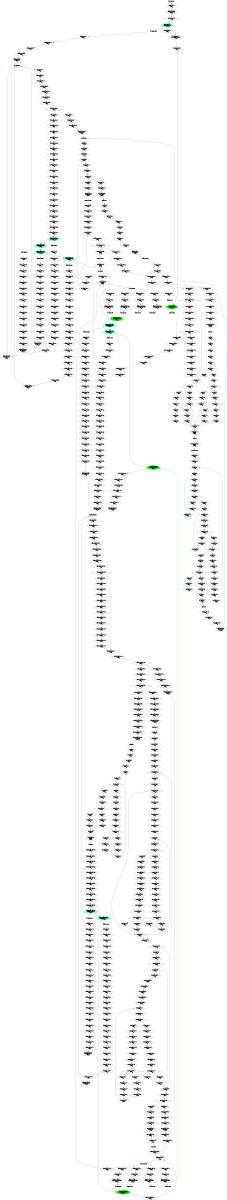digraph "CFG" {
fontsize=10;
orientation="portrait";
rankdir="TB";
size="10,8";
_thrFunc0___bb [fontsize=10, label="\"_thrFunc0___bb\"\nWCET=4", width="0.01"];
_thrFunc0___bb__3 [fontsize=10, label="_thrFunc0___bb__3\n(_thrFunc0_)mysingle\nWCET=13", width="0.01"];
_thrFunc0___bb__5 [fontsize=10, label="\"_thrFunc0___bb__5\"\nWCET=5", shape=diamond, width="0.01"];
_thrFunc0___bb3 [color=aquamarine, fontsize=10, label="_thrFunc0___bb3\nCREATE _taskFunc8_\nWCET=13", style=filled, width="0.01"];
_thrFunc0___bb3__1 [fontsize=10, label="\"_thrFunc0___bb3__1\"\nWCET=0", width="0.01"];
_thrFunc0___bb5 [fontsize=10, label="_thrFunc0___bb5\n(_thrFunc0_)leaving_single\nWCET=13", width="0.01"];
_thrFunc0___bb5__1 [fontsize=10, label="\"_thrFunc0___bb5__1\"\nWCET=0", width="0.01"];
_thrFunc0___bb6 [color=green, fontsize=10, label="_thrFunc0___bb6\n(_thrFunc0_)taskwait\nWCET=13", style=filled, width="0.01"];
_thrFunc0__entry [color="white", fontsize=10, height="0.01", label="_thrFunc0__entry", width="0.01"];
_thrFunc0__exit [color="white", fontsize=10, label="_thrFunc0__exit", width="0.01"];
_taskFunc8___bb [fontsize=10, label="\"_taskFunc8___bb\"\nWCET=4", width="0.01"];
_taskFunc8___bb__3 [fontsize=10, label="\"_taskFunc8___bb__3\"\nWCET=4", width="0.01"];
_taskFunc8___bb__4 [fontsize=10, label="\"_taskFunc8___bb__4\"\nWCET=4", width="0.01"];
_taskFunc8___bb__5 [fontsize=10, label="\"_taskFunc8___bb__5\"\nWCET=4", width="0.01"];
_taskFunc8___bb__7 [fontsize=10, label="_taskFunc8___bb__7\nCALL cilksort_par\nWCET=14", width="0.01"];
_taskFunc8___bb__8 [fontsize=10, label="\"_taskFunc8___bb__8\"\nWCET=0", width="0.01"];
_taskFunc8__entry [color="white", fontsize=10, height="0.01", label="_taskFunc8__entry", width="0.01"];
_taskFunc8__exit [color="white", fontsize=10, label="_taskFunc8__exit", width="0.01"];
cilksort_par__bb [fontsize=10, label="\"cilksort_par__bb\"\nWCET=4", width="0.01"];
cilksort_par__bb__14 [fontsize=10, label="\"cilksort_par__bb__14\"\nWCET=4", width="0.01"];
cilksort_par__bb__16 [fontsize=10, label="\"cilksort_par__bb__16\"\nWCET=4", width="0.01"];
cilksort_par__bb__19 [fontsize=10, label="\"cilksort_par__bb__19\"\nWCET=4", width="0.01"];
cilksort_par__bb__21 [fontsize=10, label="\"cilksort_par__bb__21\"\nWCET=16", width="0.01"];
cilksort_par__bb__30 [fontsize=10, label="\"cilksort_par__bb__30\"\nWCET=4", width="0.01"];
cilksort_par__bb__31 [fontsize=10, label="\"cilksort_par__bb__31\"\nWCET=4", width="0.01"];
cilksort_par__bb__34 [fontsize=10, label="\"cilksort_par__bb__34\"\nWCET=6", shape=diamond, width="0.01"];
cilksort_par__bb10 [fontsize=10, label="\"cilksort_par__bb10\"\nWCET=4", width="0.01"];
cilksort_par__bb10__1 [fontsize=10, label="\"cilksort_par__bb10__1\"\nWCET=4", width="0.01"];
cilksort_par__bb10__2 [fontsize=10, label="\"cilksort_par__bb10__2\"\nWCET=4", width="0.01"];
cilksort_par__bb10__5 [fontsize=10, label="cilksort_par__bb10__5\nCALL seqquick\nWCET=21", width="0.01"];
cilksort_par__bb10__6 [fontsize=10, label="\"cilksort_par__bb10__6\"\nWCET=0", width="0.01"];
cilksort_par__bb16 [fontsize=10, label="\"cilksort_par__bb16\"\nWCET=4", width="0.01"];
cilksort_par__bb16__1 [fontsize=10, label="\"cilksort_par__bb16__1\"\nWCET=4", width="0.01"];
cilksort_par__bb16__2 [fontsize=10, label="\"cilksort_par__bb16__2\"\nWCET=4", width="0.01"];
cilksort_par__bb16__3 [fontsize=10, label="\"cilksort_par__bb16__3\"\nWCET=4", width="0.01"];
cilksort_par__bb16__4 [fontsize=10, label="\"cilksort_par__bb16__4\"\nWCET=4", width="0.01"];
cilksort_par__bb16__5 [fontsize=10, label="\"cilksort_par__bb16__5\"\nWCET=4", width="0.01"];
cilksort_par__bb16__7 [fontsize=10, label="\"cilksort_par__bb16__7\"\nWCET=10", width="0.01"];
cilksort_par__bb16__8 [fontsize=10, label="\"cilksort_par__bb16__8\"\nWCET=4", width="0.01"];
cilksort_par__bb16__9 [fontsize=10, label="\"cilksort_par__bb16__9\"\nWCET=4", width="0.01"];
cilksort_par__bb16__11 [fontsize=10, label="\"cilksort_par__bb16__11\"\nWCET=10", width="0.01"];
cilksort_par__bb16__12 [fontsize=10, label="\"cilksort_par__bb16__12\"\nWCET=4", width="0.01"];
cilksort_par__bb16__13 [fontsize=10, label="\"cilksort_par__bb16__13\"\nWCET=4", width="0.01"];
cilksort_par__bb16__15 [fontsize=10, label="\"cilksort_par__bb16__15\"\nWCET=10", width="0.01"];
cilksort_par__bb16__16 [fontsize=10, label="\"cilksort_par__bb16__16\"\nWCET=4", width="0.01"];
cilksort_par__bb16__17 [fontsize=10, label="\"cilksort_par__bb16__17\"\nWCET=4", width="0.01"];
cilksort_par__bb16__19 [fontsize=10, label="\"cilksort_par__bb16__19\"\nWCET=10", width="0.01"];
cilksort_par__bb16__20 [fontsize=10, label="\"cilksort_par__bb16__20\"\nWCET=4", width="0.01"];
cilksort_par__bb16__21 [fontsize=10, label="\"cilksort_par__bb16__21\"\nWCET=4", width="0.01"];
cilksort_par__bb16__23 [fontsize=10, label="\"cilksort_par__bb16__23\"\nWCET=10", width="0.01"];
cilksort_par__bb16__24 [fontsize=10, label="\"cilksort_par__bb16__24\"\nWCET=4", width="0.01"];
cilksort_par__bb16__25 [fontsize=10, label="\"cilksort_par__bb16__25\"\nWCET=4", width="0.01"];
cilksort_par__bb16__27 [fontsize=10, label="\"cilksort_par__bb16__27\"\nWCET=10", width="0.01"];
cilksort_par__bb16__28 [color=aquamarine, fontsize=10, label="cilksort_par__bb16__28\nCREATE _taskFunc2_\nWCET=13", style=filled, width="0.01"];
cilksort_par__bb16__29 [color=aquamarine, fontsize=10, label="cilksort_par__bb16__29\nCREATE _taskFunc3_\nWCET=13", style=filled, width="0.01"];
cilksort_par__bb16__30 [color=aquamarine, fontsize=10, label="cilksort_par__bb16__30\nCREATE _taskFunc4_\nWCET=13", style=filled, width="0.01"];
cilksort_par__bb16__31 [color=aquamarine, fontsize=10, label="cilksort_par__bb16__31\nCREATE _taskFunc5_\nWCET=13", style=filled, width="0.01"];
cilksort_par__bb16__32 [color=green, fontsize=10, label="cilksort_par__bb16__32\n(cilksort_par)taskwait\nWCET=13", style=filled, width="0.01"];
cilksort_par__bb16__33 [color=aquamarine, fontsize=10, label="cilksort_par__bb16__33\nCREATE _taskFunc6_\nWCET=13", style=filled, width="0.01"];
cilksort_par__bb16__34 [color=aquamarine, fontsize=10, label="cilksort_par__bb16__34\nCREATE _taskFunc7_\nWCET=13", style=filled, width="0.01"];
cilksort_par__bb16__35 [color=green, fontsize=10, label="cilksort_par__bb16__35\n(cilksort_par)taskwait\nWCET=13", style=filled, width="0.01"];
cilksort_par__bb16__36 [fontsize=10, label="\"cilksort_par__bb16__36\"\nWCET=4", width="0.01"];
cilksort_par__bb16__37 [fontsize=10, label="\"cilksort_par__bb16__37\"\nWCET=4", width="0.01"];
cilksort_par__bb16__39 [fontsize=10, label="\"cilksort_par__bb16__39\"\nWCET=4", width="0.01"];
cilksort_par__bb16__40 [fontsize=10, label="\"cilksort_par__bb16__40\"\nWCET=4", width="0.01"];
cilksort_par__bb16__41 [fontsize=10, label="\"cilksort_par__bb16__41\"\nWCET=4", width="0.01"];
cilksort_par__bb16__44 [fontsize=10, label="\"cilksort_par__bb16__44\"\nWCET=4", width="0.01"];
cilksort_par__bb16__45 [fontsize=10, label="cilksort_par__bb16__45\nCALL cilkmerge_par\nWCET=23", width="0.01"];
cilksort_par__bb16__46 [fontsize=10, label="\"cilksort_par__bb16__46\"\nWCET=0", width="0.01"];
cilksort_par__bb52 [fontsize=10, label="\"cilksort_par__bb52\"\nRETURN\nWCET=0", width="0.01"];
cilksort_par_entry [color="white", fontsize=10, height="0.01", label="cilksort_par_entry", width="0.01"];
cilksort_par_exit [color="white", fontsize=10, label="cilksort_par_exit", width="0.01"];
_taskFunc2___bb [fontsize=10, label="\"_taskFunc2___bb\"\nWCET=4", width="0.01"];
_taskFunc2___bb__8 [fontsize=10, label="\"_taskFunc2___bb__8\"\nWCET=4", width="0.01"];
_taskFunc2___bb__10 [fontsize=10, label="\"_taskFunc2___bb__10\"\nWCET=4", width="0.01"];
_taskFunc2___bb__12 [fontsize=10, label="\"_taskFunc2___bb__12\"\nWCET=4", width="0.01"];
_taskFunc2___bb__14 [fontsize=10, label="\"_taskFunc2___bb__14\"\nWCET=4", width="0.01"];
_taskFunc2___bb__15 [fontsize=10, label="\"_taskFunc2___bb__15\"\nWCET=4", width="0.01"];
_taskFunc2___bb__17 [fontsize=10, label="\"_taskFunc2___bb__17\"\nWCET=4", width="0.01"];
_taskFunc2___bb__19 [fontsize=10, label="\"_taskFunc2___bb__19\"\nWCET=6", width="0.01"];
_taskFunc2___bb__20 [fontsize=10, label="\"_taskFunc2___bb__20\"\nWCET=4", width="0.01"];
_taskFunc2___bb__22 [fontsize=10, label="\"_taskFunc2___bb__22\"\nWCET=4", width="0.01"];
_taskFunc2___bb__24 [fontsize=10, label="\"_taskFunc2___bb__24\"\nWCET=6", width="0.01"];
_taskFunc2___bb__25 [fontsize=10, label="\"_taskFunc2___bb__25\"\nWCET=4", width="0.01"];
_taskFunc2___bb__26 [fontsize=10, label="\"_taskFunc2___bb__26\"\nWCET=4", width="0.01"];
_taskFunc2___bb__27 [fontsize=10, label="\"_taskFunc2___bb__27\"\nWCET=4", width="0.01"];
_taskFunc2___bb__28 [fontsize=10, label="\"_taskFunc2___bb__28\"\nWCET=4", width="0.01"];
_taskFunc2___bb__29 [fontsize=10, label="_taskFunc2___bb__29\nCALL cilksort_par\nWCET=13", width="0.01"];
_taskFunc2___bb__30 [fontsize=10, label="\"_taskFunc2___bb__30\"\nWCET=0", width="0.01"];
_taskFunc2___bb15 [fontsize=10, label="\"_taskFunc2___bb15\"\nWCET=4", width="0.01"];
_taskFunc2___bb15__2 [fontsize=10, label="_taskFunc2___bb15__2\n(_taskFunc2_)taskenv_free\nWCET=13", width="0.01"];
_taskFunc2__entry [color="white", fontsize=10, height="0.01", label="_taskFunc2__entry", width="0.01"];
_taskFunc2__exit [color="white", fontsize=10, label="_taskFunc2__exit", width="0.01"];
_taskFunc6___bb [fontsize=10, label="\"_taskFunc6___bb\"\nWCET=4", width="0.01"];
_taskFunc6___bb__9 [fontsize=10, label="\"_taskFunc6___bb__9\"\nWCET=4", width="0.01"];
_taskFunc6___bb__11 [fontsize=10, label="\"_taskFunc6___bb__11\"\nWCET=4", width="0.01"];
_taskFunc6___bb__13 [fontsize=10, label="\"_taskFunc6___bb__13\"\nWCET=4", width="0.01"];
_taskFunc6___bb__15 [fontsize=10, label="\"_taskFunc6___bb__15\"\nWCET=4", width="0.01"];
_taskFunc6___bb__16 [fontsize=10, label="\"_taskFunc6___bb__16\"\nWCET=4", width="0.01"];
_taskFunc6___bb__18 [fontsize=10, label="\"_taskFunc6___bb__18\"\nWCET=4", width="0.01"];
_taskFunc6___bb__20 [fontsize=10, label="\"_taskFunc6___bb__20\"\nWCET=6", width="0.01"];
_taskFunc6___bb__21 [fontsize=10, label="\"_taskFunc6___bb__21\"\nWCET=4", width="0.01"];
_taskFunc6___bb__23 [fontsize=10, label="\"_taskFunc6___bb__23\"\nWCET=4", width="0.01"];
_taskFunc6___bb__25 [fontsize=10, label="\"_taskFunc6___bb__25\"\nWCET=6", width="0.01"];
_taskFunc6___bb__26 [fontsize=10, label="\"_taskFunc6___bb__26\"\nWCET=4", width="0.01"];
_taskFunc6___bb__28 [fontsize=10, label="\"_taskFunc6___bb__28\"\nWCET=4", width="0.01"];
_taskFunc6___bb__30 [fontsize=10, label="\"_taskFunc6___bb__30\"\nWCET=6", width="0.01"];
_taskFunc6___bb__31 [fontsize=10, label="\"_taskFunc6___bb__31\"\nWCET=4", width="0.01"];
_taskFunc6___bb__32 [fontsize=10, label="\"_taskFunc6___bb__32\"\nWCET=4", width="0.01"];
_taskFunc6___bb__33 [fontsize=10, label="\"_taskFunc6___bb__33\"\nWCET=4", width="0.01"];
_taskFunc6___bb__34 [fontsize=10, label="\"_taskFunc6___bb__34\"\nWCET=4", width="0.01"];
_taskFunc6___bb__37 [fontsize=10, label="\"_taskFunc6___bb__37\"\nWCET=4", width="0.01"];
_taskFunc6___bb__38 [fontsize=10, label="\"_taskFunc6___bb__38\"\nWCET=4", width="0.01"];
_taskFunc6___bb__39 [fontsize=10, label="\"_taskFunc6___bb__39\"\nWCET=4", width="0.01"];
_taskFunc6___bb__42 [fontsize=10, label="\"_taskFunc6___bb__42\"\nWCET=4", width="0.01"];
_taskFunc6___bb__43 [fontsize=10, label="_taskFunc6___bb__43\nCALL cilkmerge_par\nWCET=29", width="0.01"];
_taskFunc6___bb__44 [fontsize=10, label="\"_taskFunc6___bb__44\"\nWCET=0", width="0.01"];
_taskFunc6___bb26 [fontsize=10, label="\"_taskFunc6___bb26\"\nWCET=4", width="0.01"];
_taskFunc6___bb26__2 [fontsize=10, label="_taskFunc6___bb26__2\n(_taskFunc6_)taskenv_free\nWCET=13", width="0.01"];
_taskFunc6__entry [color="white", fontsize=10, height="0.01", label="_taskFunc6__entry", width="0.01"];
_taskFunc6__exit [color="white", fontsize=10, label="_taskFunc6__exit", width="0.01"];
cilkmerge_par__bb [fontsize=10, label="\"cilkmerge_par__bb\"\nWCET=4", width="0.01"];
cilkmerge_par__bb__12 [fontsize=10, label="\"cilkmerge_par__bb__12\"\nWCET=4", width="0.01"];
cilkmerge_par__bb__14 [fontsize=10, label="\"cilkmerge_par__bb__14\"\nWCET=4", width="0.01"];
cilkmerge_par__bb__16 [fontsize=10, label="\"cilkmerge_par__bb__16\"\nWCET=4", width="0.01"];
cilkmerge_par__bb__18 [fontsize=10, label="\"cilkmerge_par__bb__18\"\nWCET=4", width="0.01"];
cilkmerge_par__bb__23 [fontsize=10, label="\"cilkmerge_par__bb__23\"\nWCET=4", width="0.01"];
cilkmerge_par__bb__24 [fontsize=10, label="\"cilkmerge_par__bb__24\"\nWCET=4", width="0.01"];
cilkmerge_par__bb__29 [fontsize=10, label="\"cilkmerge_par__bb__29\"\nWCET=4", width="0.01"];
cilkmerge_par__bb__30 [fontsize=10, label="\"cilkmerge_par__bb__30\"\nWCET=4", width="0.01"];
cilkmerge_par__bb__36 [fontsize=10, label="\"cilkmerge_par__bb__36\"\nWCET=33", shape=diamond, width="0.01"];
cilkmerge_par__bb20 [fontsize=10, label="\"cilkmerge_par__bb20\"\nWCET=4", width="0.01"];
cilkmerge_par__bb20__2 [fontsize=10, label="\"cilkmerge_par__bb20__2\"\nWCET=4", width="0.01"];
cilkmerge_par__bb20__3 [fontsize=10, label="\"cilkmerge_par__bb20__3\"\nWCET=4", width="0.01"];
cilkmerge_par__bb20__4 [fontsize=10, label="\"cilkmerge_par__bb20__4\"\nWCET=4", width="0.01"];
cilkmerge_par__bb20__5 [fontsize=10, label="\"cilkmerge_par__bb20__5\"\nWCET=4", width="0.01"];
cilkmerge_par__bb20__6 [fontsize=10, label="\"cilkmerge_par__bb20__6\"\nWCET=4", width="0.01"];
cilkmerge_par__bb20__8 [fontsize=10, label="\"cilkmerge_par__bb20__8\"\nWCET=4", width="0.01"];
cilkmerge_par__bb20__9 [fontsize=10, label="\"cilkmerge_par__bb20__9\"\nWCET=4", width="0.01"];
cilkmerge_par__bb20__10 [fontsize=10, label="\"cilkmerge_par__bb20__10\"\nWCET=4", width="0.01"];
cilkmerge_par__bb20__11 [fontsize=10, label="\"cilkmerge_par__bb20__11\"\nWCET=4", width="0.01"];
cilkmerge_par__bb20__12 [fontsize=10, label="\"cilkmerge_par__bb20__12\"\nWCET=4", width="0.01"];
cilkmerge_par__bb20__13 [fontsize=10, label="\"cilkmerge_par__bb20__13\"\nWCET=4", width="0.01"];
cilkmerge_par__bb20__14 [fontsize=10, label="\"cilkmerge_par__bb20__14\"\nWCET=0", width="0.01"];
cilkmerge_par__bb27 [fontsize=10, label="\"cilkmerge_par__bb27\"\nWCET=4", width="0.01"];
cilkmerge_par__bb27__1 [fontsize=10, label="\"cilkmerge_par__bb27__1\"\nWCET=4", width="0.01"];
cilkmerge_par__bb27__3 [fontsize=10, label="\"cilkmerge_par__bb27__3\"\nWCET=5", shape=diamond, width="0.01"];
cilkmerge_par__bb31 [fontsize=10, label="\"cilkmerge_par__bb31\"\nWCET=4", width="0.01"];
cilkmerge_par__bb31__2 [fontsize=10, label="\"cilkmerge_par__bb31__2\"\nWCET=4", width="0.01"];
cilkmerge_par__bb31__4 [fontsize=10, label="\"cilkmerge_par__bb31__4\"\nWCET=4", width="0.01"];
cilkmerge_par__bb31__5 [fontsize=10, label="\"cilkmerge_par__bb31__5\"\nWCET=4", width="0.01"];
cilkmerge_par__bb31__11 [fontsize=10, label="cilkmerge_par__bb31__11\nCALL memcpy\nWCET=31", width="0.01"];
cilkmerge_par__bb31__12 [fontsize=10, label="\"cilkmerge_par__bb31__12\"\nWCET=0", width="0.01"];
cilkmerge_par__bb43 [fontsize=10, label="\"cilkmerge_par__bb43\"\nWCET=4", width="0.01"];
cilkmerge_par__bb43__1 [fontsize=10, label="\"cilkmerge_par__bb43__1\"\nWCET=4", width="0.01"];
cilkmerge_par__bb43__6 [fontsize=10, label="\"cilkmerge_par__bb43__6\"\nWCET=4", width="0.01"];
cilkmerge_par__bb43__9 [fontsize=10, label="\"cilkmerge_par__bb43__9\"\nWCET=20", shape=diamond, width="0.01"];
cilkmerge_par__bb53 [fontsize=10, label="\"cilkmerge_par__bb53\"\nWCET=4", width="0.01"];
cilkmerge_par__bb53__1 [fontsize=10, label="\"cilkmerge_par__bb53__1\"\nWCET=4", width="0.01"];
cilkmerge_par__bb53__2 [fontsize=10, label="\"cilkmerge_par__bb53__2\"\nWCET=4", width="0.01"];
cilkmerge_par__bb53__3 [fontsize=10, label="\"cilkmerge_par__bb53__3\"\nWCET=4", width="0.01"];
cilkmerge_par__bb53__4 [fontsize=10, label="\"cilkmerge_par__bb53__4\"\nWCET=4", width="0.01"];
cilkmerge_par__bb53__5 [fontsize=10, label="cilkmerge_par__bb53__5\nCALL seqmerge\nWCET=13", width="0.01"];
cilkmerge_par__bb53__6 [fontsize=10, label="\"cilkmerge_par__bb53__6\"\nWCET=0", width="0.01"];
cilkmerge_par__bb59 [fontsize=10, label="\"cilkmerge_par__bb59\"\nWCET=4", width="0.01"];
cilkmerge_par__bb59__1 [fontsize=10, label="\"cilkmerge_par__bb59__1\"\nWCET=4", width="0.01"];
cilkmerge_par__bb59__8 [fontsize=10, label="\"cilkmerge_par__bb59__8\"\nWCET=4", width="0.01"];
cilkmerge_par__bb59__10 [fontsize=10, label="\"cilkmerge_par__bb59__10\"\nWCET=38", width="0.01"];
cilkmerge_par__bb59__11 [fontsize=10, label="\"cilkmerge_par__bb59__11\"\nWCET=4", width="0.01"];
cilkmerge_par__bb59__12 [fontsize=10, label="\"cilkmerge_par__bb59__12\"\nWCET=4", width="0.01"];
cilkmerge_par__bb59__13 [fontsize=10, label="\"cilkmerge_par__bb59__13\"\nWCET=4", width="0.01"];
cilkmerge_par__bb59__14 [fontsize=10, label="\"cilkmerge_par__bb59__14\"\nWCET=4", width="0.01"];
cilkmerge_par__bb59__15 [fontsize=10, label="cilkmerge_par__bb59__15\nCALL binsplit\nWCET=13", width="0.01"];
cilkmerge_par__bb59__16 [fontsize=10, label="\"cilkmerge_par__bb59__16\"\nWCET=4", width="0.01"];
cilkmerge_par__bb59__17 [fontsize=10, label="\"cilkmerge_par__bb59__17\"\nWCET=4", width="0.01"];
cilkmerge_par__bb59__18 [fontsize=10, label="\"cilkmerge_par__bb59__18\"\nWCET=4", width="0.01"];
cilkmerge_par__bb59__23 [fontsize=10, label="\"cilkmerge_par__bb59__23\"\nWCET=4", width="0.01"];
cilkmerge_par__bb59__25 [fontsize=10, label="\"cilkmerge_par__bb59__25\"\nWCET=4", width="0.01"];
cilkmerge_par__bb59__30 [fontsize=10, label="\"cilkmerge_par__bb59__30\"\nWCET=38", width="0.01"];
cilkmerge_par__bb59__31 [fontsize=10, label="\"cilkmerge_par__bb59__31\"\nWCET=4", width="0.01"];
cilkmerge_par__bb59__32 [fontsize=10, label="\"cilkmerge_par__bb59__32\"\nWCET=4", width="0.01"];
cilkmerge_par__bb59__33 [fontsize=10, label="\"cilkmerge_par__bb59__33\"\nWCET=4", width="0.01"];
cilkmerge_par__bb59__34 [fontsize=10, label="\"cilkmerge_par__bb59__34\"\nWCET=4", width="0.01"];
cilkmerge_par__bb59__37 [fontsize=10, label="\"cilkmerge_par__bb59__37\"\nWCET=12", width="0.01"];
cilkmerge_par__bb59__38 [color=aquamarine, fontsize=10, label="cilkmerge_par__bb59__38\nCREATE _taskFunc0_\nWCET=13", style=filled, width="0.01"];
cilkmerge_par__bb59__39 [color=aquamarine, fontsize=10, label="cilkmerge_par__bb59__39\nCREATE _taskFunc1_\nWCET=13", style=filled, width="0.01"];
cilkmerge_par__bb59__40 [color=green, fontsize=10, label="cilkmerge_par__bb59__40\n(cilkmerge_par)taskwait\nWCET=13", style=filled, width="0.01"];
cilkmerge_par__bb59__41 [fontsize=10, label="\"cilkmerge_par__bb59__41\"\nWCET=0", width="0.01"];
cilkmerge_par__bb96 [fontsize=10, label="\"cilkmerge_par__bb96\"\nRETURN\nWCET=0", width="0.01"];
cilkmerge_par_entry [color="white", fontsize=10, height="0.01", label="cilkmerge_par_entry", width="0.01"];
cilkmerge_par_exit [color="white", fontsize=10, label="cilkmerge_par_exit", width="0.01"];
seqmerge__bb [fontsize=10, label="\"seqmerge__bb\"\nWCET=4", width="0.01"];
seqmerge__bb__9 [fontsize=10, label="\"seqmerge__bb__9\"\nWCET=4", width="0.01"];
seqmerge__bb__11 [fontsize=10, label="\"seqmerge__bb__11\"\nWCET=4", width="0.01"];
seqmerge__bb__13 [fontsize=10, label="\"seqmerge__bb__13\"\nWCET=4", width="0.01"];
seqmerge__bb__15 [fontsize=10, label="\"seqmerge__bb__15\"\nWCET=4", width="0.01"];
seqmerge__bb__19 [fontsize=10, label="\"seqmerge__bb__19\"\nWCET=4", width="0.01"];
seqmerge__bb__20 [fontsize=10, label="\"seqmerge__bb__20\"\nWCET=4", width="0.01"];
seqmerge__bb__22 [fontsize=10, label="\"seqmerge__bb__22\"\nWCET=5", shape=diamond, width="0.01"];
seqmerge__bb8 [fontsize=10, label="\"seqmerge__bb8\"\nWCET=4", width="0.01"];
seqmerge__bb8__1 [fontsize=10, label="\"seqmerge__bb8__1\"\nWCET=4", width="0.01"];
seqmerge__bb8__3 [fontsize=10, label="\"seqmerge__bb8__3\"\nWCET=5", shape=diamond, width="0.01"];
seqmerge__bb12 [fontsize=10, label="\"seqmerge__bb12\"\nWCET=4", width="0.01"];
seqmerge__bb12__1 [fontsize=10, label="\"seqmerge__bb12__1\"\nWCET=4", width="0.01"];
seqmerge__bb12__2 [fontsize=10, label="\"seqmerge__bb12__2\"\nWCET=4", width="0.01"];
seqmerge__bb12__3 [fontsize=10, label="\"seqmerge__bb12__3\"\nWCET=4", width="0.01"];
seqmerge__bb12__4 [fontsize=10, label="\"seqmerge__bb12__4\"\nWCET=4", width="0.01"];
seqmerge__bb12__5 [fontsize=10, label="\"seqmerge__bb12__5\"\nWCET=4", width="0.01"];
seqmerge__bb12__6 [fontsize=10, label="\"seqmerge__bb12__6\"\nWCET=0", width="0.01"];
seqmerge__bb17 [fontsize=10, label="\"seqmerge__bb17\"\nWCET=4", width="0.01"];
seqmerge__bb17__1 [fontsize=10, label="\"seqmerge__bb17__1\"\nWCET=4", width="0.01"];
seqmerge__bb17__3 [fontsize=10, label="\"seqmerge__bb17__3\"\nWCET=5", shape=diamond, width="0.01"];
seqmerge__bb21 [fontsize=10, label="\"seqmerge__bb21\"\nWCET=4", width="0.01"];
seqmerge__bb21__1 [fontsize=10, label="\"seqmerge__bb21__1\"\nWCET=4", width="0.01"];
seqmerge__bb21__3 [fontsize=10, label="\"seqmerge__bb21__3\"\nWCET=6", width="0.01"];
seqmerge__bb21__4 [fontsize=10, label="\"seqmerge__bb21__4\"\nWCET=4", width="0.01"];
seqmerge__bb21__5 [fontsize=10, label="\"seqmerge__bb21__5\"\nWCET=4", width="0.01"];
seqmerge__bb21__6 [fontsize=10, label="\"seqmerge__bb21__6\"\nWCET=6", width="0.01"];
seqmerge__bb21__7 [fontsize=10, label="\"seqmerge__bb21__7\"\nWCET=4", width="0.01"];
seqmerge__bb21__8 [fontsize=10, label="\"seqmerge__bb21__8\"\nWCET=4", width="0.01"];
seqmerge__bb21__9 [fontsize=10, label="\"seqmerge__bb21__9\"\nWCET=4", width="0.01"];
seqmerge__bb21__10 [fontsize=10, label="\"seqmerge__bb21__10\"\nWCET=4", width="0.01"];
seqmerge__bb21__11 [fontsize=10, label="\"seqmerge__bb21__11\"\nWCET=4", width="0.01"];
seqmerge__bb21__13 [fontsize=10, label="\"seqmerge__bb21__13\"\nWCET=5", shape=diamond, width="0.01"];
seqmerge__bb31 [fontsize=10, label="\"seqmerge__bb31\"\nWCET=0", width="0.01"];
seqmerge__bb32 [fontsize=10, label="\"seqmerge__bb32\"\nWCET=0", width="0.01"];
seqmerge__bb33 [fontsize=10, label="\"seqmerge__bb33\"\nWCET=4", width="0.01"];
seqmerge__bb33__1 [fontsize=10, label="\"seqmerge__bb33__1\"\nWCET=4", width="0.01"];
seqmerge__bb33__3 [fontsize=10, label="\"seqmerge__bb33__3\"\nWCET=6", width="0.01"];
seqmerge__bb33__4 [fontsize=10, label="\"seqmerge__bb33__4\"\nWCET=4", width="0.01"];
seqmerge__bb33__5 [fontsize=10, label="\"seqmerge__bb33__5\"\nWCET=4", width="0.01"];
seqmerge__bb33__6 [fontsize=10, label="\"seqmerge__bb33__6\"\nWCET=6", width="0.01"];
seqmerge__bb33__7 [fontsize=10, label="\"seqmerge__bb33__7\"\nWCET=4", width="0.01"];
seqmerge__bb33__8 [fontsize=10, label="\"seqmerge__bb33__8\"\nWCET=4", width="0.01"];
seqmerge__bb33__9 [fontsize=10, label="\"seqmerge__bb33__9\"\nWCET=4", width="0.01"];
seqmerge__bb33__10 [fontsize=10, label="\"seqmerge__bb33__10\"\nWCET=4", width="0.01"];
seqmerge__bb33__11 [fontsize=10, label="\"seqmerge__bb33__11\"\nWCET=4", width="0.01"];
seqmerge__bb33__13 [fontsize=10, label="\"seqmerge__bb33__13\"\nWCET=5", shape=diamond, width="0.01"];
seqmerge__bb43 [fontsize=10, label="\"seqmerge__bb43\"\nWCET=0", width="0.01"];
seqmerge__bb44 [fontsize=10, label="\"seqmerge__bb44\"\nWCET=0", width="0.01"];
seqmerge__bb45 [fontsize=10, label="\"seqmerge__bb45\"\nWCET=0", width="0.01"];
seqmerge__bb46 [fontsize=10, label="\"seqmerge__bb46\"\nWCET=0", width="0.01"];
seqmerge__bb47 [fontsize=10, label="\"seqmerge__bb47\"\nWCET=4", width="0.01"];
seqmerge__bb47__1 [fontsize=10, label="\"seqmerge__bb47__1\"\nWCET=4", width="0.01"];
seqmerge__bb47__3 [fontsize=10, label="\"seqmerge__bb47__3\"\nWCET=5", shape=diamond, width="0.01"];
seqmerge__bb51 [fontsize=10, label="\"seqmerge__bb51\"\nWCET=4", width="0.01"];
seqmerge__bb51__1 [fontsize=10, label="\"seqmerge__bb51__1\"\nWCET=4", width="0.01"];
seqmerge__bb51__3 [fontsize=10, label="\"seqmerge__bb51__3\"\nWCET=5", shape=diamond, width="0.01"];
seqmerge__bb55 [fontsize=10, label="\"seqmerge__bb55\"\nWCET=4", width="0.01"];
seqmerge__bb55__1 [fontsize=10, label="\"seqmerge__bb55__1\"\nWCET=4", width="0.01"];
seqmerge__bb55__2 [fontsize=10, label="\"seqmerge__bb55__2\"\nWCET=4", width="0.01"];
seqmerge__bb55__3 [fontsize=10, label="\"seqmerge__bb55__3\"\nWCET=4", width="0.01"];
seqmerge__bb55__4 [fontsize=10, label="\"seqmerge__bb55__4\"\nWCET=4", width="0.01"];
seqmerge__bb55__5 [fontsize=10, label="\"seqmerge__bb55__5\"\nWCET=4", width="0.01"];
seqmerge__bb55__6 [fontsize=10, label="\"seqmerge__bb55__6\"\nWCET=0", width="0.01"];
seqmerge__bb60 [fontsize=10, label="\"seqmerge__bb60\"\nWCET=4", width="0.01"];
seqmerge__bb60__1 [fontsize=10, label="\"seqmerge__bb60__1\"\nWCET=4", width="0.01"];
seqmerge__bb60__3 [fontsize=10, label="\"seqmerge__bb60__3\"\nWCET=5", shape=diamond, width="0.01"];
seqmerge__bb64 [fontsize=10, label="\"seqmerge__bb64\"\nWCET=4", width="0.01"];
seqmerge__bb64__1 [fontsize=10, label="\"seqmerge__bb64__1\"\nWCET=4", width="0.01"];
seqmerge__bb64__3 [fontsize=10, label="\"seqmerge__bb64__3\"\nWCET=6", width="0.01"];
seqmerge__bb64__4 [fontsize=10, label="\"seqmerge__bb64__4\"\nWCET=4", width="0.01"];
seqmerge__bb64__5 [fontsize=10, label="\"seqmerge__bb64__5\"\nWCET=4", width="0.01"];
seqmerge__bb64__7 [fontsize=10, label="\"seqmerge__bb64__7\"\nWCET=6", width="0.01"];
seqmerge__bb64__8 [fontsize=10, label="\"seqmerge__bb64__8\"\nWCET=4", width="0.01"];
seqmerge__bb64__9 [fontsize=10, label="\"seqmerge__bb64__9\"\nWCET=4", width="0.01"];
seqmerge__bb64__11 [fontsize=10, label="\"seqmerge__bb64__11\"\nWCET=5", shape=diamond, width="0.01"];
seqmerge__bb73 [fontsize=10, label="\"seqmerge__bb73\"\nWCET=0", width="0.01"];
seqmerge__bb74 [fontsize=10, label="\"seqmerge__bb74\"\nWCET=4", width="0.01"];
seqmerge__bb74__1 [fontsize=10, label="\"seqmerge__bb74__1\"\nWCET=4", width="0.01"];
seqmerge__bb74__2 [fontsize=10, label="\"seqmerge__bb74__2\"\nWCET=4", width="0.01"];
seqmerge__bb74__3 [fontsize=10, label="\"seqmerge__bb74__3\"\nWCET=0", width="0.01"];
seqmerge__bb77 [fontsize=10, label="\"seqmerge__bb77\"\nWCET=4", width="0.01"];
seqmerge__bb77__1 [fontsize=10, label="\"seqmerge__bb77__1\"\nWCET=4", width="0.01"];
seqmerge__bb77__3 [fontsize=10, label="\"seqmerge__bb77__3\"\nWCET=6", width="0.01"];
seqmerge__bb77__4 [fontsize=10, label="\"seqmerge__bb77__4\"\nWCET=4", width="0.01"];
seqmerge__bb77__5 [fontsize=10, label="\"seqmerge__bb77__5\"\nWCET=4", width="0.01"];
seqmerge__bb77__7 [fontsize=10, label="\"seqmerge__bb77__7\"\nWCET=6", width="0.01"];
seqmerge__bb77__8 [fontsize=10, label="\"seqmerge__bb77__8\"\nWCET=4", width="0.01"];
seqmerge__bb77__9 [fontsize=10, label="\"seqmerge__bb77__9\"\nWCET=4", width="0.01"];
seqmerge__bb77__11 [fontsize=10, label="\"seqmerge__bb77__11\"\nWCET=5", shape=diamond, width="0.01"];
seqmerge__bb86 [fontsize=10, label="\"seqmerge__bb86\"\nWCET=0", width="0.01"];
seqmerge__bb87 [fontsize=10, label="\"seqmerge__bb87\"\nWCET=4", width="0.01"];
seqmerge__bb87__1 [fontsize=10, label="\"seqmerge__bb87__1\"\nWCET=4", width="0.01"];
seqmerge__bb87__2 [fontsize=10, label="\"seqmerge__bb87__2\"\nWCET=4", width="0.01"];
seqmerge__bb87__3 [fontsize=10, label="\"seqmerge__bb87__3\"\nWCET=0", width="0.01"];
seqmerge__bb90 [fontsize=10, label="\"seqmerge__bb90\"\nWCET=0", width="0.01"];
seqmerge__bb91 [fontsize=10, label="\"seqmerge__bb91\"\nWCET=0", width="0.01"];
seqmerge__bb92 [fontsize=10, label="\"seqmerge__bb92\"\nWCET=4", width="0.01"];
seqmerge__bb92__1 [fontsize=10, label="\"seqmerge__bb92__1\"\nWCET=4", width="0.01"];
seqmerge__bb92__3 [fontsize=10, label="\"seqmerge__bb92__3\"\nWCET=5", shape=diamond, width="0.01"];
seqmerge__bb96 [fontsize=10, label="\"seqmerge__bb96\"\nWCET=4", width="0.01"];
seqmerge__bb96__2 [fontsize=10, label="\"seqmerge__bb96__2\"\nWCET=4", width="0.01"];
seqmerge__bb96__4 [fontsize=10, label="\"seqmerge__bb96__4\"\nWCET=4", width="0.01"];
seqmerge__bb96__5 [fontsize=10, label="\"seqmerge__bb96__5\"\nWCET=4", width="0.01"];
seqmerge__bb96__12 [fontsize=10, label="seqmerge__bb96__12\nCALL memcpy\nWCET=33", width="0.01"];
seqmerge__bb96__13 [fontsize=10, label="\"seqmerge__bb96__13\"\nWCET=0", width="0.01"];
seqmerge__bb109 [fontsize=10, label="\"seqmerge__bb109\"\nWCET=4", width="0.01"];
seqmerge__bb109__2 [fontsize=10, label="\"seqmerge__bb109__2\"\nWCET=4", width="0.01"];
seqmerge__bb109__4 [fontsize=10, label="\"seqmerge__bb109__4\"\nWCET=4", width="0.01"];
seqmerge__bb109__5 [fontsize=10, label="\"seqmerge__bb109__5\"\nWCET=4", width="0.01"];
seqmerge__bb109__12 [fontsize=10, label="seqmerge__bb109__12\nCALL memcpy\nWCET=33", width="0.01"];
seqmerge__bb109__13 [fontsize=10, label="\"seqmerge__bb109__13\"\nWCET=0", width="0.01"];
seqmerge__bb122 [fontsize=10, label="\"seqmerge__bb122\"\nRETURN\nWCET=0", width="0.01"];
seqmerge_entry [color="white", fontsize=10, height="0.01", label="seqmerge_entry", width="0.01"];
seqmerge_exit [color="white", fontsize=10, label="seqmerge_exit", width="0.01"];
binsplit__bb [fontsize=10, label="\"binsplit__bb\"\nWCET=4", width="0.01"];
binsplit__bb__7 [fontsize=10, label="\"binsplit__bb__7\"\nWCET=4", width="0.01"];
binsplit__bb__9 [fontsize=10, label="\"binsplit__bb__9\"\nWCET=4", width="0.01"];
binsplit__bb__12 [fontsize=10, label="\"binsplit__bb__12\"\nWCET=0", width="0.01"];
binsplit__bb4 [fontsize=10, label="\"binsplit__bb4\"\nWCET=4", width="0.01"];
binsplit__bb4__1 [fontsize=10, label="\"binsplit__bb4__1\"\nWCET=4", width="0.01"];
binsplit__bb4__3 [fontsize=10, label="\"binsplit__bb4__3\"\nWCET=5", shape=diamond, width="0.01"];
binsplit__bb8 [fontsize=10, label="\"binsplit__bb8\"\nWCET=4", width="0.01"];
binsplit__bb8__1 [fontsize=10, label="\"binsplit__bb8__1\"\nWCET=4", width="0.01"];
binsplit__bb8__2 [fontsize=10, label="\"binsplit__bb8__2\"\nWCET=4", width="0.01"];
binsplit__bb8__10 [fontsize=10, label="\"binsplit__bb8__10\"\nWCET=26", width="0.01"];
binsplit__bb8__11 [fontsize=10, label="\"binsplit__bb8__11\"\nWCET=4", width="0.01"];
binsplit__bb8__12 [fontsize=10, label="\"binsplit__bb8__12\"\nWCET=4", width="0.01"];
binsplit__bb8__13 [fontsize=10, label="\"binsplit__bb8__13\"\nWCET=4", width="0.01"];
binsplit__bb8__15 [fontsize=10, label="\"binsplit__bb8__15\"\nWCET=5", shape=diamond, width="0.01"];
binsplit__bb23 [fontsize=10, label="\"binsplit__bb23\"\nWCET=4", width="0.01"];
binsplit__bb23__2 [fontsize=10, label="\"binsplit__bb23__2\"\nWCET=6", width="0.01"];
binsplit__bb23__3 [fontsize=10, label="\"binsplit__bb23__3\"\nWCET=0", width="0.01"];
binsplit__bb26 [fontsize=10, label="\"binsplit__bb26\"\nWCET=4", width="0.01"];
binsplit__bb26__1 [fontsize=10, label="\"binsplit__bb26__1\"\nWCET=4", width="0.01"];
binsplit__bb26__2 [fontsize=10, label="\"binsplit__bb26__2\"\nWCET=0", width="0.01"];
binsplit__bb28 [fontsize=10, label="\"binsplit__bb28\"\nWCET=0", width="0.01"];
binsplit__bb29 [fontsize=10, label="\"binsplit__bb29\"\nWCET=4", width="0.01"];
binsplit__bb29__1 [fontsize=10, label="\"binsplit__bb29__1\"\nWCET=4", width="0.01"];
binsplit__bb29__2 [fontsize=10, label="\"binsplit__bb29__2\"\nWCET=4", width="0.01"];
binsplit__bb29__4 [fontsize=10, label="\"binsplit__bb29__4\"\nWCET=5", shape=diamond, width="0.01"];
binsplit__bb34 [fontsize=10, label="\"binsplit__bb34\"\nWCET=4", width="0.01"];
binsplit__bb34__2 [fontsize=10, label="\"binsplit__bb34__2\"\nWCET=6", width="0.01"];
binsplit__bb34__3 [fontsize=10, label="\"binsplit__bb34__3\"\nWCET=0", width="0.01"];
binsplit__bb37 [fontsize=10, label="\"binsplit__bb37\"\nWCET=4", width="0.01"];
binsplit__bb37__1 [fontsize=10, label="\"binsplit__bb37__1\"\nWCET=4", width="0.01"];
binsplit__bb37__2 [fontsize=10, label="\"binsplit__bb37__2\"\nWCET=0", width="0.01"];
binsplit__bb39 [fontsize=10, label="\"binsplit__bb39\"\nWCET=4", width="0.01"];
binsplit__bb39__1 [fontsize=10, label="\"binsplit__bb39__1\"\nRETURN\nWCET=0", width="0.01"];
binsplit_entry [color="white", fontsize=10, height="0.01", label="binsplit_entry", width="0.01"];
binsplit_exit [color="white", fontsize=10, label="binsplit_exit", width="0.01"];
_taskFunc0___bb [fontsize=10, label="\"_taskFunc0___bb\"\nWCET=4", width="0.01"];
_taskFunc0___bb__10 [fontsize=10, label="\"_taskFunc0___bb__10\"\nWCET=4", width="0.01"];
_taskFunc0___bb__12 [fontsize=10, label="\"_taskFunc0___bb__12\"\nWCET=4", width="0.01"];
_taskFunc0___bb__14 [fontsize=10, label="\"_taskFunc0___bb__14\"\nWCET=4", width="0.01"];
_taskFunc0___bb__16 [fontsize=10, label="\"_taskFunc0___bb__16\"\nWCET=4", width="0.01"];
_taskFunc0___bb__17 [fontsize=10, label="\"_taskFunc0___bb__17\"\nWCET=4", width="0.01"];
_taskFunc0___bb__19 [fontsize=10, label="\"_taskFunc0___bb__19\"\nWCET=4", width="0.01"];
_taskFunc0___bb__21 [fontsize=10, label="\"_taskFunc0___bb__21\"\nWCET=6", width="0.01"];
_taskFunc0___bb__22 [fontsize=10, label="\"_taskFunc0___bb__22\"\nWCET=4", width="0.01"];
_taskFunc0___bb__24 [fontsize=10, label="\"_taskFunc0___bb__24\"\nWCET=4", width="0.01"];
_taskFunc0___bb__26 [fontsize=10, label="\"_taskFunc0___bb__26\"\nWCET=6", width="0.01"];
_taskFunc0___bb__27 [fontsize=10, label="\"_taskFunc0___bb__27\"\nWCET=4", width="0.01"];
_taskFunc0___bb__29 [fontsize=10, label="\"_taskFunc0___bb__29\"\nWCET=4", width="0.01"];
_taskFunc0___bb__31 [fontsize=10, label="\"_taskFunc0___bb__31\"\nWCET=6", width="0.01"];
_taskFunc0___bb__32 [fontsize=10, label="\"_taskFunc0___bb__32\"\nWCET=4", width="0.01"];
_taskFunc0___bb__34 [fontsize=10, label="\"_taskFunc0___bb__34\"\nWCET=4", width="0.01"];
_taskFunc0___bb__36 [fontsize=10, label="\"_taskFunc0___bb__36\"\nWCET=6", width="0.01"];
_taskFunc0___bb__37 [fontsize=10, label="\"_taskFunc0___bb__37\"\nWCET=4", width="0.01"];
_taskFunc0___bb__38 [fontsize=10, label="\"_taskFunc0___bb__38\"\nWCET=4", width="0.01"];
_taskFunc0___bb__39 [fontsize=10, label="\"_taskFunc0___bb__39\"\nWCET=4", width="0.01"];
_taskFunc0___bb__41 [fontsize=10, label="\"_taskFunc0___bb__41\"\nWCET=4", width="0.01"];
_taskFunc0___bb__42 [fontsize=10, label="\"_taskFunc0___bb__42\"\nWCET=4", width="0.01"];
_taskFunc0___bb__43 [fontsize=10, label="\"_taskFunc0___bb__43\"\nWCET=4", width="0.01"];
_taskFunc0___bb__44 [fontsize=10, label="_taskFunc0___bb__44\nCALL cilkmerge_par\nWCET=15", width="0.01"];
_taskFunc0___bb__45 [fontsize=10, label="\"_taskFunc0___bb__45\"\nWCET=0", width="0.01"];
_taskFunc0___bb24 [fontsize=10, label="\"_taskFunc0___bb24\"\nWCET=4", width="0.01"];
_taskFunc0___bb24__2 [fontsize=10, label="_taskFunc0___bb24__2\n(_taskFunc0_)taskenv_free\nWCET=13", width="0.01"];
_taskFunc0__entry [color="white", fontsize=10, height="0.01", label="_taskFunc0__entry", width="0.01"];
_taskFunc0__exit [color="white", fontsize=10, label="_taskFunc0__exit", width="0.01"];
_taskFunc1___bb [fontsize=10, label="\"_taskFunc1___bb\"\nWCET=4", width="0.01"];
_taskFunc1___bb__11 [fontsize=10, label="\"_taskFunc1___bb__11\"\nWCET=4", width="0.01"];
_taskFunc1___bb__13 [fontsize=10, label="\"_taskFunc1___bb__13\"\nWCET=4", width="0.01"];
_taskFunc1___bb__15 [fontsize=10, label="\"_taskFunc1___bb__15\"\nWCET=4", width="0.01"];
_taskFunc1___bb__17 [fontsize=10, label="\"_taskFunc1___bb__17\"\nWCET=4", width="0.01"];
_taskFunc1___bb__18 [fontsize=10, label="\"_taskFunc1___bb__18\"\nWCET=4", width="0.01"];
_taskFunc1___bb__20 [fontsize=10, label="\"_taskFunc1___bb__20\"\nWCET=4", width="0.01"];
_taskFunc1___bb__22 [fontsize=10, label="\"_taskFunc1___bb__22\"\nWCET=6", width="0.01"];
_taskFunc1___bb__23 [fontsize=10, label="\"_taskFunc1___bb__23\"\nWCET=4", width="0.01"];
_taskFunc1___bb__25 [fontsize=10, label="\"_taskFunc1___bb__25\"\nWCET=4", width="0.01"];
_taskFunc1___bb__27 [fontsize=10, label="\"_taskFunc1___bb__27\"\nWCET=6", width="0.01"];
_taskFunc1___bb__28 [fontsize=10, label="\"_taskFunc1___bb__28\"\nWCET=4", width="0.01"];
_taskFunc1___bb__30 [fontsize=10, label="\"_taskFunc1___bb__30\"\nWCET=4", width="0.01"];
_taskFunc1___bb__32 [fontsize=10, label="\"_taskFunc1___bb__32\"\nWCET=6", width="0.01"];
_taskFunc1___bb__33 [fontsize=10, label="\"_taskFunc1___bb__33\"\nWCET=4", width="0.01"];
_taskFunc1___bb__35 [fontsize=10, label="\"_taskFunc1___bb__35\"\nWCET=4", width="0.01"];
_taskFunc1___bb__37 [fontsize=10, label="\"_taskFunc1___bb__37\"\nWCET=6", width="0.01"];
_taskFunc1___bb__38 [fontsize=10, label="\"_taskFunc1___bb__38\"\nWCET=4", width="0.01"];
_taskFunc1___bb__40 [fontsize=10, label="\"_taskFunc1___bb__40\"\nWCET=4", width="0.01"];
_taskFunc1___bb__42 [fontsize=10, label="\"_taskFunc1___bb__42\"\nWCET=6", width="0.01"];
_taskFunc1___bb__43 [fontsize=10, label="\"_taskFunc1___bb__43\"\nWCET=4", width="0.01"];
_taskFunc1___bb__44 [fontsize=10, label="\"_taskFunc1___bb__44\"\nWCET=4", width="0.01"];
_taskFunc1___bb__46 [fontsize=10, label="\"_taskFunc1___bb__46\"\nWCET=4", width="0.01"];
_taskFunc1___bb__47 [fontsize=10, label="\"_taskFunc1___bb__47\"\nWCET=4", width="0.01"];
_taskFunc1___bb__49 [fontsize=10, label="\"_taskFunc1___bb__49\"\nWCET=4", width="0.01"];
_taskFunc1___bb__50 [fontsize=10, label="\"_taskFunc1___bb__50\"\nWCET=4", width="0.01"];
_taskFunc1___bb__51 [fontsize=10, label="\"_taskFunc1___bb__51\"\nWCET=4", width="0.01"];
_taskFunc1___bb__54 [fontsize=10, label="_taskFunc1___bb__54\nCALL cilkmerge_par\nWCET=25", width="0.01"];
_taskFunc1___bb__55 [fontsize=10, label="\"_taskFunc1___bb__55\"\nWCET=0", width="0.01"];
_taskFunc1___bb31 [fontsize=10, label="\"_taskFunc1___bb31\"\nWCET=4", width="0.01"];
_taskFunc1___bb31__2 [fontsize=10, label="_taskFunc1___bb31__2\n(_taskFunc1_)taskenv_free\nWCET=13", width="0.01"];
_taskFunc1__entry [color="white", fontsize=10, height="0.01", label="_taskFunc1__entry", width="0.01"];
_taskFunc1__exit [color="white", fontsize=10, label="_taskFunc1__exit", width="0.01"];
_taskFunc5___bb [fontsize=10, label="\"_taskFunc5___bb\"\nWCET=4", width="0.01"];
_taskFunc5___bb__9 [fontsize=10, label="\"_taskFunc5___bb__9\"\nWCET=4", width="0.01"];
_taskFunc5___bb__11 [fontsize=10, label="\"_taskFunc5___bb__11\"\nWCET=4", width="0.01"];
_taskFunc5___bb__13 [fontsize=10, label="\"_taskFunc5___bb__13\"\nWCET=4", width="0.01"];
_taskFunc5___bb__15 [fontsize=10, label="\"_taskFunc5___bb__15\"\nWCET=4", width="0.01"];
_taskFunc5___bb__16 [fontsize=10, label="\"_taskFunc5___bb__16\"\nWCET=4", width="0.01"];
_taskFunc5___bb__18 [fontsize=10, label="\"_taskFunc5___bb__18\"\nWCET=4", width="0.01"];
_taskFunc5___bb__20 [fontsize=10, label="\"_taskFunc5___bb__20\"\nWCET=6", width="0.01"];
_taskFunc5___bb__21 [fontsize=10, label="\"_taskFunc5___bb__21\"\nWCET=4", width="0.01"];
_taskFunc5___bb__23 [fontsize=10, label="\"_taskFunc5___bb__23\"\nWCET=4", width="0.01"];
_taskFunc5___bb__25 [fontsize=10, label="\"_taskFunc5___bb__25\"\nWCET=6", width="0.01"];
_taskFunc5___bb__26 [fontsize=10, label="\"_taskFunc5___bb__26\"\nWCET=4", width="0.01"];
_taskFunc5___bb__28 [fontsize=10, label="\"_taskFunc5___bb__28\"\nWCET=4", width="0.01"];
_taskFunc5___bb__30 [fontsize=10, label="\"_taskFunc5___bb__30\"\nWCET=6", width="0.01"];
_taskFunc5___bb__31 [fontsize=10, label="\"_taskFunc5___bb__31\"\nWCET=4", width="0.01"];
_taskFunc5___bb__32 [fontsize=10, label="\"_taskFunc5___bb__32\"\nWCET=4", width="0.01"];
_taskFunc5___bb__33 [fontsize=10, label="\"_taskFunc5___bb__33\"\nWCET=4", width="0.01"];
_taskFunc5___bb__34 [fontsize=10, label="\"_taskFunc5___bb__34\"\nWCET=4", width="0.01"];
_taskFunc5___bb__35 [fontsize=10, label="\"_taskFunc5___bb__35\"\nWCET=4", width="0.01"];
_taskFunc5___bb__38 [fontsize=10, label="_taskFunc5___bb__38\nCALL cilksort_par\nWCET=19", width="0.01"];
_taskFunc5___bb__39 [fontsize=10, label="\"_taskFunc5___bb__39\"\nWCET=0", width="0.01"];
_taskFunc5___bb21 [fontsize=10, label="\"_taskFunc5___bb21\"\nWCET=4", width="0.01"];
_taskFunc5___bb21__2 [fontsize=10, label="_taskFunc5___bb21__2\n(_taskFunc5_)taskenv_free\nWCET=13", width="0.01"];
_taskFunc5__entry [color="white", fontsize=10, height="0.01", label="_taskFunc5__entry", width="0.01"];
_taskFunc5__exit [color="white", fontsize=10, label="_taskFunc5__exit", width="0.01"];
_taskFunc4___bb [fontsize=10, label="\"_taskFunc4___bb\"\nWCET=4", width="0.01"];
_taskFunc4___bb__8 [fontsize=10, label="\"_taskFunc4___bb__8\"\nWCET=4", width="0.01"];
_taskFunc4___bb__10 [fontsize=10, label="\"_taskFunc4___bb__10\"\nWCET=4", width="0.01"];
_taskFunc4___bb__12 [fontsize=10, label="\"_taskFunc4___bb__12\"\nWCET=4", width="0.01"];
_taskFunc4___bb__14 [fontsize=10, label="\"_taskFunc4___bb__14\"\nWCET=4", width="0.01"];
_taskFunc4___bb__15 [fontsize=10, label="\"_taskFunc4___bb__15\"\nWCET=4", width="0.01"];
_taskFunc4___bb__17 [fontsize=10, label="\"_taskFunc4___bb__17\"\nWCET=4", width="0.01"];
_taskFunc4___bb__19 [fontsize=10, label="\"_taskFunc4___bb__19\"\nWCET=6", width="0.01"];
_taskFunc4___bb__20 [fontsize=10, label="\"_taskFunc4___bb__20\"\nWCET=4", width="0.01"];
_taskFunc4___bb__22 [fontsize=10, label="\"_taskFunc4___bb__22\"\nWCET=4", width="0.01"];
_taskFunc4___bb__24 [fontsize=10, label="\"_taskFunc4___bb__24\"\nWCET=6", width="0.01"];
_taskFunc4___bb__25 [fontsize=10, label="\"_taskFunc4___bb__25\"\nWCET=4", width="0.01"];
_taskFunc4___bb__26 [fontsize=10, label="\"_taskFunc4___bb__26\"\nWCET=4", width="0.01"];
_taskFunc4___bb__27 [fontsize=10, label="\"_taskFunc4___bb__27\"\nWCET=4", width="0.01"];
_taskFunc4___bb__28 [fontsize=10, label="\"_taskFunc4___bb__28\"\nWCET=4", width="0.01"];
_taskFunc4___bb__29 [fontsize=10, label="_taskFunc4___bb__29\nCALL cilksort_par\nWCET=13", width="0.01"];
_taskFunc4___bb__30 [fontsize=10, label="\"_taskFunc4___bb__30\"\nWCET=0", width="0.01"];
_taskFunc4___bb15 [fontsize=10, label="\"_taskFunc4___bb15\"\nWCET=4", width="0.01"];
_taskFunc4___bb15__2 [fontsize=10, label="_taskFunc4___bb15__2\n(_taskFunc4_)taskenv_free\nWCET=13", width="0.01"];
_taskFunc4__entry [color="white", fontsize=10, height="0.01", label="_taskFunc4__entry", width="0.01"];
_taskFunc4__exit [color="white", fontsize=10, label="_taskFunc4__exit", width="0.01"];
_taskFunc3___bb [fontsize=10, label="\"_taskFunc3___bb\"\nWCET=4", width="0.01"];
_taskFunc3___bb__8 [fontsize=10, label="\"_taskFunc3___bb__8\"\nWCET=4", width="0.01"];
_taskFunc3___bb__10 [fontsize=10, label="\"_taskFunc3___bb__10\"\nWCET=4", width="0.01"];
_taskFunc3___bb__12 [fontsize=10, label="\"_taskFunc3___bb__12\"\nWCET=4", width="0.01"];
_taskFunc3___bb__14 [fontsize=10, label="\"_taskFunc3___bb__14\"\nWCET=4", width="0.01"];
_taskFunc3___bb__15 [fontsize=10, label="\"_taskFunc3___bb__15\"\nWCET=4", width="0.01"];
_taskFunc3___bb__17 [fontsize=10, label="\"_taskFunc3___bb__17\"\nWCET=4", width="0.01"];
_taskFunc3___bb__19 [fontsize=10, label="\"_taskFunc3___bb__19\"\nWCET=6", width="0.01"];
_taskFunc3___bb__20 [fontsize=10, label="\"_taskFunc3___bb__20\"\nWCET=4", width="0.01"];
_taskFunc3___bb__22 [fontsize=10, label="\"_taskFunc3___bb__22\"\nWCET=4", width="0.01"];
_taskFunc3___bb__24 [fontsize=10, label="\"_taskFunc3___bb__24\"\nWCET=6", width="0.01"];
_taskFunc3___bb__25 [fontsize=10, label="\"_taskFunc3___bb__25\"\nWCET=4", width="0.01"];
_taskFunc3___bb__26 [fontsize=10, label="\"_taskFunc3___bb__26\"\nWCET=4", width="0.01"];
_taskFunc3___bb__27 [fontsize=10, label="\"_taskFunc3___bb__27\"\nWCET=4", width="0.01"];
_taskFunc3___bb__28 [fontsize=10, label="\"_taskFunc3___bb__28\"\nWCET=4", width="0.01"];
_taskFunc3___bb__29 [fontsize=10, label="_taskFunc3___bb__29\nCALL cilksort_par\nWCET=13", width="0.01"];
_taskFunc3___bb__30 [fontsize=10, label="\"_taskFunc3___bb__30\"\nWCET=0", width="0.01"];
_taskFunc3___bb15 [fontsize=10, label="\"_taskFunc3___bb15\"\nWCET=4", width="0.01"];
_taskFunc3___bb15__2 [fontsize=10, label="_taskFunc3___bb15__2\n(_taskFunc3_)taskenv_free\nWCET=13", width="0.01"];
_taskFunc3__entry [color="white", fontsize=10, height="0.01", label="_taskFunc3__entry", width="0.01"];
_taskFunc3__exit [color="white", fontsize=10, label="_taskFunc3__exit", width="0.01"];
_taskFunc7___bb [fontsize=10, label="\"_taskFunc7___bb\"\nWCET=4", width="0.01"];
_taskFunc7___bb__11 [fontsize=10, label="\"_taskFunc7___bb__11\"\nWCET=4", width="0.01"];
_taskFunc7___bb__13 [fontsize=10, label="\"_taskFunc7___bb__13\"\nWCET=4", width="0.01"];
_taskFunc7___bb__15 [fontsize=10, label="\"_taskFunc7___bb__15\"\nWCET=4", width="0.01"];
_taskFunc7___bb__17 [fontsize=10, label="\"_taskFunc7___bb__17\"\nWCET=4", width="0.01"];
_taskFunc7___bb__18 [fontsize=10, label="\"_taskFunc7___bb__18\"\nWCET=4", width="0.01"];
_taskFunc7___bb__20 [fontsize=10, label="\"_taskFunc7___bb__20\"\nWCET=4", width="0.01"];
_taskFunc7___bb__22 [fontsize=10, label="\"_taskFunc7___bb__22\"\nWCET=6", width="0.01"];
_taskFunc7___bb__23 [fontsize=10, label="\"_taskFunc7___bb__23\"\nWCET=4", width="0.01"];
_taskFunc7___bb__25 [fontsize=10, label="\"_taskFunc7___bb__25\"\nWCET=4", width="0.01"];
_taskFunc7___bb__27 [fontsize=10, label="\"_taskFunc7___bb__27\"\nWCET=6", width="0.01"];
_taskFunc7___bb__28 [fontsize=10, label="\"_taskFunc7___bb__28\"\nWCET=4", width="0.01"];
_taskFunc7___bb__30 [fontsize=10, label="\"_taskFunc7___bb__30\"\nWCET=4", width="0.01"];
_taskFunc7___bb__32 [fontsize=10, label="\"_taskFunc7___bb__32\"\nWCET=6", width="0.01"];
_taskFunc7___bb__33 [fontsize=10, label="\"_taskFunc7___bb__33\"\nWCET=4", width="0.01"];
_taskFunc7___bb__35 [fontsize=10, label="\"_taskFunc7___bb__35\"\nWCET=4", width="0.01"];
_taskFunc7___bb__37 [fontsize=10, label="\"_taskFunc7___bb__37\"\nWCET=6", width="0.01"];
_taskFunc7___bb__38 [fontsize=10, label="\"_taskFunc7___bb__38\"\nWCET=4", width="0.01"];
_taskFunc7___bb__40 [fontsize=10, label="\"_taskFunc7___bb__40\"\nWCET=4", width="0.01"];
_taskFunc7___bb__42 [fontsize=10, label="\"_taskFunc7___bb__42\"\nWCET=6", width="0.01"];
_taskFunc7___bb__43 [fontsize=10, label="\"_taskFunc7___bb__43\"\nWCET=4", width="0.01"];
_taskFunc7___bb__44 [fontsize=10, label="\"_taskFunc7___bb__44\"\nWCET=4", width="0.01"];
_taskFunc7___bb__45 [fontsize=10, label="\"_taskFunc7___bb__45\"\nWCET=4", width="0.01"];
_taskFunc7___bb__46 [fontsize=10, label="\"_taskFunc7___bb__46\"\nWCET=4", width="0.01"];
_taskFunc7___bb__49 [fontsize=10, label="\"_taskFunc7___bb__49\"\nWCET=4", width="0.01"];
_taskFunc7___bb__50 [fontsize=10, label="\"_taskFunc7___bb__50\"\nWCET=4", width="0.01"];
_taskFunc7___bb__51 [fontsize=10, label="\"_taskFunc7___bb__51\"\nWCET=4", width="0.01"];
_taskFunc7___bb__54 [fontsize=10, label="\"_taskFunc7___bb__54\"\nWCET=4", width="0.01"];
_taskFunc7___bb__55 [fontsize=10, label="_taskFunc7___bb__55\nCALL cilkmerge_par\nWCET=29", width="0.01"];
_taskFunc7___bb__56 [fontsize=10, label="\"_taskFunc7___bb__56\"\nWCET=0", width="0.01"];
_taskFunc7___bb32 [fontsize=10, label="\"_taskFunc7___bb32\"\nWCET=4", width="0.01"];
_taskFunc7___bb32__2 [fontsize=10, label="_taskFunc7___bb32__2\n(_taskFunc7_)taskenv_free\nWCET=13", width="0.01"];
_taskFunc7__entry [color="white", fontsize=10, height="0.01", label="_taskFunc7__entry", width="0.01"];
_taskFunc7__exit [color="white", fontsize=10, label="_taskFunc7__exit", width="0.01"];
seqquick__bb [fontsize=10, label="\"seqquick__bb\"\nWCET=4", width="0.01"];
seqquick__bb__5 [fontsize=10, label="\"seqquick__bb__5\"\nWCET=4", width="0.01"];
seqquick__bb__8 [fontsize=10, label="\"seqquick__bb__8\"\nWCET=0", width="0.01"];
seqquick__bb2 [fontsize=10, label="\"seqquick__bb2\"\nWCET=4", width="0.01"];
seqquick__bb2__1 [fontsize=10, label="\"seqquick__bb2__1\"\nWCET=4", width="0.01"];
seqquick__bb2__6 [fontsize=10, label="\"seqquick__bb2__6\"\nWCET=4", width="0.01"];
seqquick__bb2__9 [fontsize=10, label="\"seqquick__bb2__9\"\nWCET=20", shape=diamond, width="0.01"];
seqquick__bb12 [fontsize=10, label="\"seqquick__bb12\"\nWCET=4", width="0.01"];
seqquick__bb12__1 [fontsize=10, label="\"seqquick__bb12__1\"\nWCET=4", width="0.01"];
seqquick__bb12__2 [fontsize=10, label="seqquick__bb12__2\nCALL seqpart\nWCET=13", width="0.01"];
seqquick__bb12__3 [fontsize=10, label="\"seqquick__bb12__3\"\nWCET=4", width="0.01"];
seqquick__bb12__4 [fontsize=10, label="\"seqquick__bb12__4\"\nWCET=4", width="0.01"];
seqquick__bb12__5 [fontsize=10, label="\"seqquick__bb12__5\"\nWCET=4", width="0.01"];
seqquick__bb12__6 [fontsize=10, label="seqquick__bb12__6\nCALL seqquick\nWCET=13", width="0.01"];
seqquick__bb12__7 [fontsize=10, label="\"seqquick__bb12__7\"\nWCET=4", width="0.01"];
seqquick__bb12__9 [fontsize=10, label="\"seqquick__bb12__9\"\nWCET=6", width="0.01"];
seqquick__bb12__10 [fontsize=10, label="\"seqquick__bb12__10\"\nWCET=0", width="0.01"];
seqquick__bb20 [fontsize=10, label="\"seqquick__bb20\"\nWCET=4", width="0.01"];
seqquick__bb20__1 [fontsize=10, label="\"seqquick__bb20__1\"\nWCET=4", width="0.01"];
seqquick__bb20__2 [fontsize=10, label="seqquick__bb20__2\nCALL insertion_sort\nWCET=13", width="0.01"];
seqquick__bb20__3 [fontsize=10, label="\"seqquick__bb20__3\"\nRETURN\nWCET=0", width="0.01"];
seqquick_entry [color="white", fontsize=10, height="0.01", label="seqquick_entry", width="0.01"];
seqquick_exit [color="white", fontsize=10, label="seqquick_exit", width="0.01"];
seqpart__bb [fontsize=10, label="\"seqpart__bb\"\nWCET=4", width="0.01"];
seqpart__bb__10 [fontsize=10, label="\"seqpart__bb__10\"\nWCET=4", width="0.01"];
seqpart__bb__16 [fontsize=10, label="\"seqpart__bb__16\"\nWCET=4", width="0.01"];
seqpart__bb__17 [fontsize=10, label="\"seqpart__bb__17\"\nWCET=4", width="0.01"];
seqpart__bb__19 [fontsize=10, label="\"seqpart__bb__19\"\nWCET=4", width="0.01"];
seqpart__bb__20 [fontsize=10, label="\"seqpart__bb__20\"\nWCET=4", width="0.01"];
seqpart__bb__21 [fontsize=10, label="\"seqpart__bb__21\"\nWCET=4", width="0.01"];
seqpart__bb__22 [fontsize=10, label="\"seqpart__bb__22\"\nWCET=4", width="0.01"];
seqpart__bb__23 [fontsize=10, label="seqpart__bb__23\nCALL choose_pivot\nWCET=13", width="0.01"];
seqpart__bb__24 [fontsize=10, label="\"seqpart__bb__24\"\nWCET=4", width="0.01"];
seqpart__bb__25 [fontsize=10, label="\"seqpart__bb__25\"\nWCET=0", width="0.01"];
seqpart__bb8 [fontsize=10, label="\"seqpart__bb8\"\nWCET=0", width="0.01"];
seqpart__bb9 [fontsize=10, label="\"seqpart__bb9\"\nWCET=4", width="0.01"];
seqpart__bb9__1 [fontsize=10, label="\"seqpart__bb9__1\"\nWCET=4", width="0.01"];
seqpart__bb9__2 [fontsize=10, label="\"seqpart__bb9__2\"\nWCET=4", width="0.01"];
seqpart__bb9__3 [fontsize=10, label="\"seqpart__bb9__3\"\nWCET=4", width="0.01"];
seqpart__bb9__5 [fontsize=10, label="\"seqpart__bb9__5\"\nWCET=5", shape=diamond, width="0.01"];
seqpart__bb14 [fontsize=10, label="\"seqpart__bb14\"\nWCET=4", width="0.01"];
seqpart__bb14__2 [fontsize=10, label="\"seqpart__bb14__2\"\nWCET=6", width="0.01"];
seqpart__bb14__3 [fontsize=10, label="\"seqpart__bb14__3\"\nWCET=0", width="0.01"];
seqpart__bb17 [fontsize=10, label="\"seqpart__bb17\"\nWCET=0", width="0.01"];
seqpart__bb18 [fontsize=10, label="\"seqpart__bb18\"\nWCET=4", width="0.01"];
seqpart__bb18__1 [fontsize=10, label="\"seqpart__bb18__1\"\nWCET=4", width="0.01"];
seqpart__bb18__2 [fontsize=10, label="\"seqpart__bb18__2\"\nWCET=4", width="0.01"];
seqpart__bb18__3 [fontsize=10, label="\"seqpart__bb18__3\"\nWCET=4", width="0.01"];
seqpart__bb18__5 [fontsize=10, label="\"seqpart__bb18__5\"\nWCET=5", shape=diamond, width="0.01"];
seqpart__bb23 [fontsize=10, label="\"seqpart__bb23\"\nWCET=4", width="0.01"];
seqpart__bb23__2 [fontsize=10, label="\"seqpart__bb23__2\"\nWCET=6", width="0.01"];
seqpart__bb23__3 [fontsize=10, label="\"seqpart__bb23__3\"\nWCET=0", width="0.01"];
seqpart__bb26 [fontsize=10, label="\"seqpart__bb26\"\nWCET=4", width="0.01"];
seqpart__bb26__1 [fontsize=10, label="\"seqpart__bb26__1\"\nWCET=4", width="0.01"];
seqpart__bb26__3 [fontsize=10, label="\"seqpart__bb26__3\"\nWCET=5", shape=diamond, width="0.01"];
seqpart__bb30 [fontsize=10, label="\"seqpart__bb30\"\nWCET=0", width="0.01"];
seqpart__bb31 [fontsize=10, label="\"seqpart__bb31\"\nWCET=4", width="0.01"];
seqpart__bb31__1 [fontsize=10, label="\"seqpart__bb31__1\"\nWCET=4", width="0.01"];
seqpart__bb31__3 [fontsize=10, label="\"seqpart__bb31__3\"\nWCET=6", width="0.01"];
seqpart__bb31__4 [fontsize=10, label="\"seqpart__bb31__4\"\nWCET=4", width="0.01"];
seqpart__bb31__5 [fontsize=10, label="\"seqpart__bb31__5\"\nWCET=4", width="0.01"];
seqpart__bb31__6 [fontsize=10, label="\"seqpart__bb31__6\"\nWCET=4", width="0.01"];
seqpart__bb31__8 [fontsize=10, label="\"seqpart__bb31__8\"\nWCET=6", width="0.01"];
seqpart__bb31__9 [fontsize=10, label="\"seqpart__bb31__9\"\nWCET=4", width="0.01"];
seqpart__bb31__10 [fontsize=10, label="\"seqpart__bb31__10\"\nWCET=0", width="0.01"];
seqpart__bb38 [fontsize=10, label="\"seqpart__bb38\"\nWCET=4", width="0.01"];
seqpart__bb38__1 [fontsize=10, label="\"seqpart__bb38__1\"\nWCET=4", width="0.01"];
seqpart__bb38__3 [fontsize=10, label="\"seqpart__bb38__3\"\nWCET=5", shape=diamond, width="0.01"];
seqpart__bb42 [fontsize=10, label="\"seqpart__bb42\"\nWCET=4", width="0.01"];
seqpart__bb42__1 [fontsize=10, label="\"seqpart__bb42__1\"\nWCET=4", width="0.01"];
seqpart__bb42__2 [fontsize=10, label="\"seqpart__bb42__2\"\nWCET=0", width="0.01"];
seqpart__bb44 [fontsize=10, label="\"seqpart__bb44\"\nWCET=4", width="0.01"];
seqpart__bb44__2 [fontsize=10, label="\"seqpart__bb44__2\"\nWCET=6", width="0.01"];
seqpart__bb44__3 [fontsize=10, label="\"seqpart__bb44__3\"\nWCET=0", width="0.01"];
seqpart__bb47 [fontsize=10, label="\"seqpart__bb47\"\nWCET=4", width="0.01"];
seqpart__bb47__1 [fontsize=10, label="\"seqpart__bb47__1\"\nRETURN\nWCET=0", width="0.01"];
seqpart_entry [color="white", fontsize=10, height="0.01", label="seqpart_entry", width="0.01"];
seqpart_exit [color="white", fontsize=10, label="seqpart_exit", width="0.01"];
choose_pivot__bb [fontsize=10, label="\"choose_pivot__bb\"\nWCET=4", width="0.01"];
choose_pivot__bb__4 [fontsize=10, label="\"choose_pivot__bb__4\"\nWCET=4", width="0.01"];
choose_pivot__bb__6 [fontsize=10, label="\"choose_pivot__bb__6\"\nWCET=4", width="0.01"];
choose_pivot__bb__7 [fontsize=10, label="\"choose_pivot__bb__7\"\nWCET=4", width="0.01"];
choose_pivot__bb__8 [fontsize=10, label="\"choose_pivot__bb__8\"\nWCET=4", width="0.01"];
choose_pivot__bb__9 [fontsize=10, label="\"choose_pivot__bb__9\"\nWCET=4", width="0.01"];
choose_pivot__bb__10 [fontsize=10, label="\"choose_pivot__bb__10\"\nWCET=4", width="0.01"];
choose_pivot__bb__11 [fontsize=10, label="\"choose_pivot__bb__11\"\nWCET=4", width="0.01"];
choose_pivot__bb__17 [fontsize=10, label="\"choose_pivot__bb__17\"\nWCET=4", width="0.01"];
choose_pivot__bb__19 [fontsize=10, label="\"choose_pivot__bb__19\"\nWCET=36", width="0.01"];
choose_pivot__bb__20 [fontsize=10, label="choose_pivot__bb__20\nCALL med3\nWCET=13", width="0.01"];
choose_pivot__bb__21 [fontsize=10, label="\"choose_pivot__bb__21\"\nRETURN\nWCET=0", width="0.01"];
choose_pivot_entry [color="white", fontsize=10, height="0.01", label="choose_pivot_entry", width="0.01"];
choose_pivot_exit [color="white", fontsize=10, label="choose_pivot_exit", width="0.01"];
med3__bb [fontsize=10, label="\"med3__bb\"\nWCET=4", width="0.01"];
med3__bb__6 [fontsize=10, label="\"med3__bb__6\"\nWCET=4", width="0.01"];
med3__bb__8 [fontsize=10, label="\"med3__bb__8\"\nWCET=4", width="0.01"];
med3__bb__10 [fontsize=10, label="\"med3__bb__10\"\nWCET=4", width="0.01"];
med3__bb__11 [fontsize=10, label="\"med3__bb__11\"\nWCET=4", width="0.01"];
med3__bb__13 [fontsize=10, label="\"med3__bb__13\"\nWCET=5", shape=diamond, width="0.01"];
med3__bb7 [fontsize=10, label="\"med3__bb7\"\nWCET=4", width="0.01"];
med3__bb7__1 [fontsize=10, label="\"med3__bb7__1\"\nWCET=4", width="0.01"];
med3__bb7__3 [fontsize=10, label="\"med3__bb7__3\"\nWCET=5", shape=diamond, width="0.01"];
med3__bb11 [fontsize=10, label="\"med3__bb11\"\nWCET=4", width="0.01"];
med3__bb11__1 [fontsize=10, label="\"med3__bb11__1\"\nWCET=4", width="0.01"];
med3__bb11__2 [fontsize=10, label="\"med3__bb11__2\"\nWCET=0", width="0.01"];
med3__bb13 [fontsize=10, label="\"med3__bb13\"\nWCET=4", width="0.01"];
med3__bb13__1 [fontsize=10, label="\"med3__bb13__1\"\nWCET=4", width="0.01"];
med3__bb13__3 [fontsize=10, label="\"med3__bb13__3\"\nWCET=5", shape=diamond, width="0.01"];
med3__bb17 [fontsize=10, label="\"med3__bb17\"\nWCET=4", width="0.01"];
med3__bb17__1 [fontsize=10, label="\"med3__bb17__1\"\nWCET=4", width="0.01"];
med3__bb17__2 [fontsize=10, label="\"med3__bb17__2\"\nWCET=0", width="0.01"];
med3__bb19 [fontsize=10, label="\"med3__bb19\"\nWCET=4", width="0.01"];
med3__bb19__1 [fontsize=10, label="\"med3__bb19__1\"\nWCET=4", width="0.01"];
med3__bb19__2 [fontsize=10, label="\"med3__bb19__2\"\nWCET=0", width="0.01"];
med3__bb21 [fontsize=10, label="\"med3__bb21\"\nWCET=4", width="0.01"];
med3__bb21__1 [fontsize=10, label="\"med3__bb21__1\"\nWCET=4", width="0.01"];
med3__bb21__3 [fontsize=10, label="\"med3__bb21__3\"\nWCET=5", shape=diamond, width="0.01"];
med3__bb25 [fontsize=10, label="\"med3__bb25\"\nWCET=4", width="0.01"];
med3__bb25__1 [fontsize=10, label="\"med3__bb25__1\"\nWCET=4", width="0.01"];
med3__bb25__2 [fontsize=10, label="\"med3__bb25__2\"\nWCET=0", width="0.01"];
med3__bb27 [fontsize=10, label="\"med3__bb27\"\nWCET=4", width="0.01"];
med3__bb27__1 [fontsize=10, label="\"med3__bb27__1\"\nWCET=4", width="0.01"];
med3__bb27__3 [fontsize=10, label="\"med3__bb27__3\"\nWCET=5", shape=diamond, width="0.01"];
med3__bb31 [fontsize=10, label="\"med3__bb31\"\nWCET=4", width="0.01"];
med3__bb31__1 [fontsize=10, label="\"med3__bb31__1\"\nWCET=4", width="0.01"];
med3__bb31__2 [fontsize=10, label="\"med3__bb31__2\"\nWCET=0", width="0.01"];
med3__bb33 [fontsize=10, label="\"med3__bb33\"\nWCET=4", width="0.01"];
med3__bb33__1 [fontsize=10, label="\"med3__bb33__1\"\nWCET=4", width="0.01"];
med3__bb33__2 [fontsize=10, label="\"med3__bb33__2\"\nWCET=0", width="0.01"];
med3__bb35 [fontsize=10, label="\"med3__bb35\"\nWCET=4", width="0.01"];
med3__bb35__1 [fontsize=10, label="\"med3__bb35__1\"\nRETURN\nWCET=0", width="0.01"];
med3_entry [color="white", fontsize=10, height="0.01", label="med3_entry", width="0.01"];
med3_exit [color="white", fontsize=10, label="med3_exit", width="0.01"];
insertion_sort__bb [fontsize=10, label="\"insertion_sort__bb\"\nWCET=4", width="0.01"];
insertion_sort__bb__8 [fontsize=10, label="\"insertion_sort__bb__8\"\nWCET=4", width="0.01"];
insertion_sort__bb__14 [fontsize=10, label="\"insertion_sort__bb__14\"\nWCET=4", width="0.01"];
insertion_sort__bb__16 [fontsize=10, label="\"insertion_sort__bb__16\"\nWCET=6", width="0.01"];
insertion_sort__bb__17 [fontsize=10, label="\"insertion_sort__bb__17\"\nWCET=0", width="0.01"];
insertion_sort__bb4 [fontsize=10, label="\"insertion_sort__bb4\"\nWCET=4", width="0.01"];
insertion_sort__bb4__1 [fontsize=10, label="\"insertion_sort__bb4__1\"\nWCET=4", width="0.01"];
insertion_sort__bb4__3 [fontsize=10, label="\"insertion_sort__bb4__3\"\nWCET=5", shape=diamond, width="0.01"];
insertion_sort__bb8 [fontsize=10, label="\"insertion_sort__bb8\"\nWCET=4", width="0.01"];
insertion_sort__bb8__2 [fontsize=10, label="\"insertion_sort__bb8__2\"\nWCET=4", width="0.01"];
insertion_sort__bb8__3 [fontsize=10, label="\"insertion_sort__bb8__3\"\nWCET=4", width="0.01"];
insertion_sort__bb8__4 [fontsize=10, label="\"insertion_sort__bb8__4\"\nWCET=4", width="0.01"];
insertion_sort__bb8__6 [fontsize=10, label="\"insertion_sort__bb8__6\"\nWCET=6", width="0.01"];
insertion_sort__bb8__7 [fontsize=10, label="\"insertion_sort__bb8__7\"\nWCET=0", width="0.01"];
insertion_sort__bb14 [fontsize=10, label="\"insertion_sort__bb14\"\nWCET=4", width="0.01"];
insertion_sort__bb14__1 [fontsize=10, label="\"insertion_sort__bb14__1\"\nWCET=4", width="0.01"];
insertion_sort__bb14__3 [fontsize=10, label="\"insertion_sort__bb14__3\"\nWCET=5", shape=diamond, width="0.01"];
insertion_sort__bb18 [fontsize=10, label="\"insertion_sort__bb18\"\nWCET=4", width="0.01"];
insertion_sort__bb18__2 [fontsize=10, label="\"insertion_sort__bb18__2\"\nWCET=4", width="0.01"];
insertion_sort__bb18__3 [fontsize=10, label="\"insertion_sort__bb18__3\"\nWCET=4", width="0.01"];
insertion_sort__bb18__4 [fontsize=10, label="\"insertion_sort__bb18__4\"\nWCET=4", width="0.01"];
insertion_sort__bb18__6 [fontsize=10, label="\"insertion_sort__bb18__6\"\nWCET=5", shape=diamond, width="0.01"];
insertion_sort__bb24 [fontsize=10, label="\"insertion_sort__bb24\"\nWCET=4", width="0.01"];
insertion_sort__bb24__1 [fontsize=10, label="\"insertion_sort__bb24__1\"\nWCET=4", width="0.01"];
insertion_sort__bb24__3 [fontsize=10, label="\"insertion_sort__bb24__3\"\nWCET=6", width="0.01"];
insertion_sort__bb24__4 [fontsize=10, label="\"insertion_sort__bb24__4\"\nWCET=0", width="0.01"];
insertion_sort__bb28 [fontsize=10, label="\"insertion_sort__bb28\"\nWCET=4", width="0.01"];
insertion_sort__bb28__2 [fontsize=10, label="\"insertion_sort__bb28__2\"\nWCET=6", width="0.01"];
insertion_sort__bb28__3 [fontsize=10, label="\"insertion_sort__bb28__3\"\nWCET=0", width="0.01"];
insertion_sort__bb31 [fontsize=10, label="\"insertion_sort__bb31\"\nWCET=4", width="0.01"];
insertion_sort__bb31__1 [fontsize=10, label="\"insertion_sort__bb31__1\"\nWCET=4", width="0.01"];
insertion_sort__bb31__3 [fontsize=10, label="\"insertion_sort__bb31__3\"\nWCET=6", width="0.01"];
insertion_sort__bb31__4 [fontsize=10, label="\"insertion_sort__bb31__4\"\nWCET=0", width="0.01"];
insertion_sort__bb35 [fontsize=10, label="\"insertion_sort__bb35\"\nWCET=4", width="0.01"];
insertion_sort__bb35__2 [fontsize=10, label="\"insertion_sort__bb35__2\"\nWCET=6", width="0.01"];
insertion_sort__bb35__3 [fontsize=10, label="\"insertion_sort__bb35__3\"\nWCET=0", width="0.01"];
insertion_sort__bb38 [fontsize=10, label="\"insertion_sort__bb38\"\nRETURN\nWCET=0", width="0.01"];
insertion_sort_entry [color="white", fontsize=10, height="0.01", label="insertion_sort_entry", width="0.01"];
insertion_sort_exit [color="white", fontsize=10, label="insertion_sort_exit", width="0.01"];
_thrFunc0___bb -> _thrFunc0___bb__3  [key=0];
_thrFunc0___bb__3 -> _thrFunc0___bb__5  [key=0];
_thrFunc0___bb__5 -> _thrFunc0___bb3  [key=0];
_thrFunc0___bb__5 -> _thrFunc0___bb5  [key=0];
_thrFunc0___bb3 -> _thrFunc0___bb3__1  [key=0];
_thrFunc0___bb3 -> _taskFunc8__entry  [color=blue, key=0];
_thrFunc0___bb3__1 -> _thrFunc0___bb5  [key=0];
_thrFunc0___bb5 -> _thrFunc0___bb5__1  [key=0];
_thrFunc0___bb5__1 -> _thrFunc0___bb6  [key=0];
_thrFunc0___bb6 -> _thrFunc0__exit  [key=0];
_thrFunc0__entry -> _thrFunc0___bb  [key=0];
_taskFunc8___bb -> _taskFunc8___bb__3  [key=0];
_taskFunc8___bb__3 -> _taskFunc8___bb__4  [key=0];
_taskFunc8___bb__4 -> _taskFunc8___bb__5  [key=0];
_taskFunc8___bb__5 -> _taskFunc8___bb__7  [key=0];
_taskFunc8___bb__7 -> cilksort_par_entry  [color=blue, key=0];
_taskFunc8___bb__8 -> _taskFunc8__exit  [key=0];
_taskFunc8__entry -> _taskFunc8___bb  [key=0];
_taskFunc8__exit -> _thrFunc0___bb6  [color=green, key=0];
cilksort_par__bb -> cilksort_par__bb__14  [key=0];
cilksort_par__bb__14 -> cilksort_par__bb__16  [key=0];
cilksort_par__bb__16 -> cilksort_par__bb__19  [key=0];
cilksort_par__bb__19 -> cilksort_par__bb__21  [key=0];
cilksort_par__bb__21 -> cilksort_par__bb__30  [key=0];
cilksort_par__bb__30 -> cilksort_par__bb__31  [key=0];
cilksort_par__bb__31 -> cilksort_par__bb__34  [key=0];
cilksort_par__bb__34 -> cilksort_par__bb10  [key=0];
cilksort_par__bb__34 -> cilksort_par__bb16  [key=0];
cilksort_par__bb10 -> cilksort_par__bb10__1  [key=0];
cilksort_par__bb10__1 -> cilksort_par__bb10__2  [key=0];
cilksort_par__bb10__2 -> cilksort_par__bb10__5  [key=0];
cilksort_par__bb10__5 -> seqquick_entry  [color=blue, key=0];
cilksort_par__bb10__6 -> cilksort_par__bb52  [key=0];
cilksort_par__bb16 -> cilksort_par__bb16__1  [key=0];
cilksort_par__bb16__1 -> cilksort_par__bb16__2  [key=0];
cilksort_par__bb16__2 -> cilksort_par__bb16__3  [key=0];
cilksort_par__bb16__3 -> cilksort_par__bb16__4  [key=0];
cilksort_par__bb16__4 -> cilksort_par__bb16__5  [key=0];
cilksort_par__bb16__5 -> cilksort_par__bb16__7  [key=0];
cilksort_par__bb16__7 -> cilksort_par__bb16__8  [key=0];
cilksort_par__bb16__8 -> cilksort_par__bb16__9  [key=0];
cilksort_par__bb16__9 -> cilksort_par__bb16__11  [key=0];
cilksort_par__bb16__11 -> cilksort_par__bb16__12  [key=0];
cilksort_par__bb16__12 -> cilksort_par__bb16__13  [key=0];
cilksort_par__bb16__13 -> cilksort_par__bb16__15  [key=0];
cilksort_par__bb16__15 -> cilksort_par__bb16__16  [key=0];
cilksort_par__bb16__16 -> cilksort_par__bb16__17  [key=0];
cilksort_par__bb16__17 -> cilksort_par__bb16__19  [key=0];
cilksort_par__bb16__19 -> cilksort_par__bb16__20  [key=0];
cilksort_par__bb16__20 -> cilksort_par__bb16__21  [key=0];
cilksort_par__bb16__21 -> cilksort_par__bb16__23  [key=0];
cilksort_par__bb16__23 -> cilksort_par__bb16__24  [key=0];
cilksort_par__bb16__24 -> cilksort_par__bb16__25  [key=0];
cilksort_par__bb16__25 -> cilksort_par__bb16__27  [key=0];
cilksort_par__bb16__27 -> cilksort_par__bb16__28  [key=0];
cilksort_par__bb16__28 -> cilksort_par__bb16__29  [key=0];
cilksort_par__bb16__28 -> _taskFunc2__entry  [color=blue, key=0];
cilksort_par__bb16__29 -> cilksort_par__bb16__30  [key=0];
cilksort_par__bb16__29 -> _taskFunc3__entry  [color=blue, key=0];
cilksort_par__bb16__30 -> cilksort_par__bb16__31  [key=0];
cilksort_par__bb16__30 -> _taskFunc4__entry  [color=blue, key=0];
cilksort_par__bb16__31 -> cilksort_par__bb16__32  [key=0];
cilksort_par__bb16__31 -> _taskFunc5__entry  [color=blue, key=0];
cilksort_par__bb16__32 -> cilksort_par__bb16__33  [key=0];
cilksort_par__bb16__33 -> cilksort_par__bb16__34  [key=0];
cilksort_par__bb16__33 -> _taskFunc6__entry  [color=blue, key=0];
cilksort_par__bb16__34 -> cilksort_par__bb16__35  [key=0];
cilksort_par__bb16__34 -> _taskFunc7__entry  [color=blue, key=0];
cilksort_par__bb16__35 -> cilksort_par__bb16__36  [key=0];
cilksort_par__bb16__36 -> cilksort_par__bb16__37  [key=0];
cilksort_par__bb16__37 -> cilksort_par__bb16__39  [key=0];
cilksort_par__bb16__39 -> cilksort_par__bb16__40  [key=0];
cilksort_par__bb16__40 -> cilksort_par__bb16__41  [key=0];
cilksort_par__bb16__41 -> cilksort_par__bb16__44  [key=0];
cilksort_par__bb16__44 -> cilksort_par__bb16__45  [key=0];
cilksort_par__bb16__45 -> cilkmerge_par_entry  [color=blue, key=0];
cilksort_par__bb16__46 -> cilksort_par__bb52  [key=0];
cilksort_par__bb52 -> cilksort_par_exit  [key=0];
cilksort_par_entry -> cilksort_par__bb  [key=0];
cilksort_par_exit -> _taskFunc8___bb__8  [color=red, key=0];
cilksort_par_exit -> _taskFunc2___bb__30  [color=red, key=0];
cilksort_par_exit -> _taskFunc3___bb__30  [color=red, key=0];
cilksort_par_exit -> _taskFunc4___bb__30  [color=red, key=0];
cilksort_par_exit -> _taskFunc5___bb__39  [color=red, key=0];
_taskFunc2___bb -> _taskFunc2___bb__8  [key=0];
_taskFunc2___bb__8 -> _taskFunc2___bb__10  [key=0];
_taskFunc2___bb__10 -> _taskFunc2___bb__12  [key=0];
_taskFunc2___bb__12 -> _taskFunc2___bb__14  [key=0];
_taskFunc2___bb__14 -> _taskFunc2___bb__15  [key=0];
_taskFunc2___bb__15 -> _taskFunc2___bb__17  [key=0];
_taskFunc2___bb__17 -> _taskFunc2___bb__19  [key=0];
_taskFunc2___bb__19 -> _taskFunc2___bb__20  [key=0];
_taskFunc2___bb__20 -> _taskFunc2___bb__22  [key=0];
_taskFunc2___bb__22 -> _taskFunc2___bb__24  [key=0];
_taskFunc2___bb__24 -> _taskFunc2___bb__25  [key=0];
_taskFunc2___bb__25 -> _taskFunc2___bb__26  [key=0];
_taskFunc2___bb__26 -> _taskFunc2___bb__27  [key=0];
_taskFunc2___bb__27 -> _taskFunc2___bb__28  [key=0];
_taskFunc2___bb__28 -> _taskFunc2___bb__29  [key=0];
_taskFunc2___bb__29 -> cilksort_par_entry  [color=blue, key=0];
_taskFunc2___bb__30 -> _taskFunc2___bb15  [key=0];
_taskFunc2___bb15 -> _taskFunc2___bb15__2  [key=0];
_taskFunc2___bb15__2 -> _taskFunc2__exit  [key=0];
_taskFunc2__entry -> _taskFunc2___bb  [key=0];
_taskFunc2__exit -> cilksort_par__bb16__32  [color=green, key=0];
_taskFunc6___bb -> _taskFunc6___bb__9  [key=0];
_taskFunc6___bb__9 -> _taskFunc6___bb__11  [key=0];
_taskFunc6___bb__11 -> _taskFunc6___bb__13  [key=0];
_taskFunc6___bb__13 -> _taskFunc6___bb__15  [key=0];
_taskFunc6___bb__15 -> _taskFunc6___bb__16  [key=0];
_taskFunc6___bb__16 -> _taskFunc6___bb__18  [key=0];
_taskFunc6___bb__18 -> _taskFunc6___bb__20  [key=0];
_taskFunc6___bb__20 -> _taskFunc6___bb__21  [key=0];
_taskFunc6___bb__21 -> _taskFunc6___bb__23  [key=0];
_taskFunc6___bb__23 -> _taskFunc6___bb__25  [key=0];
_taskFunc6___bb__25 -> _taskFunc6___bb__26  [key=0];
_taskFunc6___bb__26 -> _taskFunc6___bb__28  [key=0];
_taskFunc6___bb__28 -> _taskFunc6___bb__30  [key=0];
_taskFunc6___bb__30 -> _taskFunc6___bb__31  [key=0];
_taskFunc6___bb__31 -> _taskFunc6___bb__32  [key=0];
_taskFunc6___bb__32 -> _taskFunc6___bb__33  [key=0];
_taskFunc6___bb__33 -> _taskFunc6___bb__34  [key=0];
_taskFunc6___bb__34 -> _taskFunc6___bb__37  [key=0];
_taskFunc6___bb__37 -> _taskFunc6___bb__38  [key=0];
_taskFunc6___bb__38 -> _taskFunc6___bb__39  [key=0];
_taskFunc6___bb__39 -> _taskFunc6___bb__42  [key=0];
_taskFunc6___bb__42 -> _taskFunc6___bb__43  [key=0];
_taskFunc6___bb__43 -> cilkmerge_par_entry  [color=blue, key=0];
_taskFunc6___bb__44 -> _taskFunc6___bb26  [key=0];
_taskFunc6___bb26 -> _taskFunc6___bb26__2  [key=0];
_taskFunc6___bb26__2 -> _taskFunc6__exit  [key=0];
_taskFunc6__entry -> _taskFunc6___bb  [key=0];
_taskFunc6__exit -> cilksort_par__bb16__35  [color=green, key=0];
cilkmerge_par__bb -> cilkmerge_par__bb__12  [key=0];
cilkmerge_par__bb__12 -> cilkmerge_par__bb__14  [key=0];
cilkmerge_par__bb__14 -> cilkmerge_par__bb__16  [key=0];
cilkmerge_par__bb__16 -> cilkmerge_par__bb__18  [key=0];
cilkmerge_par__bb__18 -> cilkmerge_par__bb__23  [key=0];
cilkmerge_par__bb__23 -> cilkmerge_par__bb__24  [key=0];
cilkmerge_par__bb__24 -> cilkmerge_par__bb__29  [key=0];
cilkmerge_par__bb__29 -> cilkmerge_par__bb__30  [key=0];
cilkmerge_par__bb__30 -> cilkmerge_par__bb__36  [key=0];
cilkmerge_par__bb__36 -> cilkmerge_par__bb20  [key=0];
cilkmerge_par__bb__36 -> cilkmerge_par__bb27  [key=0];
cilkmerge_par__bb20 -> cilkmerge_par__bb20__2  [key=0];
cilkmerge_par__bb20__2 -> cilkmerge_par__bb20__3  [key=0];
cilkmerge_par__bb20__3 -> cilkmerge_par__bb20__4  [key=0];
cilkmerge_par__bb20__4 -> cilkmerge_par__bb20__5  [key=0];
cilkmerge_par__bb20__5 -> cilkmerge_par__bb20__6  [key=0];
cilkmerge_par__bb20__6 -> cilkmerge_par__bb20__8  [key=0];
cilkmerge_par__bb20__8 -> cilkmerge_par__bb20__9  [key=0];
cilkmerge_par__bb20__9 -> cilkmerge_par__bb20__10  [key=0];
cilkmerge_par__bb20__10 -> cilkmerge_par__bb20__11  [key=0];
cilkmerge_par__bb20__11 -> cilkmerge_par__bb20__12  [key=0];
cilkmerge_par__bb20__12 -> cilkmerge_par__bb20__13  [key=0];
cilkmerge_par__bb20__13 -> cilkmerge_par__bb20__14  [key=0];
cilkmerge_par__bb20__14 -> cilkmerge_par__bb27  [key=0];
cilkmerge_par__bb27 -> cilkmerge_par__bb27__1  [key=0];
cilkmerge_par__bb27__1 -> cilkmerge_par__bb27__3  [key=0];
cilkmerge_par__bb27__3 -> cilkmerge_par__bb31  [key=0];
cilkmerge_par__bb27__3 -> cilkmerge_par__bb43  [key=0];
cilkmerge_par__bb31 -> cilkmerge_par__bb31__2  [key=0];
cilkmerge_par__bb31__2 -> cilkmerge_par__bb31__4  [key=0];
cilkmerge_par__bb31__4 -> cilkmerge_par__bb31__5  [key=0];
cilkmerge_par__bb31__5 -> cilkmerge_par__bb31__11  [key=0];
cilkmerge_par__bb31__11 -> cilkmerge_par__bb31__12  [key=0];
cilkmerge_par__bb31__12 -> cilkmerge_par__bb96  [key=0];
cilkmerge_par__bb43 -> cilkmerge_par__bb43__1  [key=0];
cilkmerge_par__bb43__1 -> cilkmerge_par__bb43__6  [key=0];
cilkmerge_par__bb43__6 -> cilkmerge_par__bb43__9  [key=0];
cilkmerge_par__bb43__9 -> cilkmerge_par__bb53  [key=0];
cilkmerge_par__bb43__9 -> cilkmerge_par__bb59  [key=0];
cilkmerge_par__bb53 -> cilkmerge_par__bb53__1  [key=0];
cilkmerge_par__bb53__1 -> cilkmerge_par__bb53__2  [key=0];
cilkmerge_par__bb53__2 -> cilkmerge_par__bb53__3  [key=0];
cilkmerge_par__bb53__3 -> cilkmerge_par__bb53__4  [key=0];
cilkmerge_par__bb53__4 -> cilkmerge_par__bb53__5  [key=0];
cilkmerge_par__bb53__5 -> seqmerge_entry  [color=blue, key=0];
cilkmerge_par__bb53__6 -> cilkmerge_par__bb96  [key=0];
cilkmerge_par__bb59 -> cilkmerge_par__bb59__1  [key=0];
cilkmerge_par__bb59__1 -> cilkmerge_par__bb59__8  [key=0];
cilkmerge_par__bb59__8 -> cilkmerge_par__bb59__10  [key=0];
cilkmerge_par__bb59__10 -> cilkmerge_par__bb59__11  [key=0];
cilkmerge_par__bb59__11 -> cilkmerge_par__bb59__12  [key=0];
cilkmerge_par__bb59__12 -> cilkmerge_par__bb59__13  [key=0];
cilkmerge_par__bb59__13 -> cilkmerge_par__bb59__14  [key=0];
cilkmerge_par__bb59__14 -> cilkmerge_par__bb59__15  [key=0];
cilkmerge_par__bb59__15 -> binsplit_entry  [color=blue, key=0];
cilkmerge_par__bb59__16 -> cilkmerge_par__bb59__17  [key=0];
cilkmerge_par__bb59__17 -> cilkmerge_par__bb59__18  [key=0];
cilkmerge_par__bb59__18 -> cilkmerge_par__bb59__23  [key=0];
cilkmerge_par__bb59__23 -> cilkmerge_par__bb59__25  [key=0];
cilkmerge_par__bb59__25 -> cilkmerge_par__bb59__30  [key=0];
cilkmerge_par__bb59__30 -> cilkmerge_par__bb59__31  [key=0];
cilkmerge_par__bb59__31 -> cilkmerge_par__bb59__32  [key=0];
cilkmerge_par__bb59__32 -> cilkmerge_par__bb59__33  [key=0];
cilkmerge_par__bb59__33 -> cilkmerge_par__bb59__34  [key=0];
cilkmerge_par__bb59__34 -> cilkmerge_par__bb59__37  [key=0];
cilkmerge_par__bb59__37 -> cilkmerge_par__bb59__38  [key=0];
cilkmerge_par__bb59__38 -> cilkmerge_par__bb59__39  [key=0];
cilkmerge_par__bb59__38 -> _taskFunc0__entry  [color=blue, key=0];
cilkmerge_par__bb59__39 -> cilkmerge_par__bb59__40  [key=0];
cilkmerge_par__bb59__39 -> _taskFunc1__entry  [color=blue, key=0];
cilkmerge_par__bb59__40 -> cilkmerge_par__bb59__41  [key=0];
cilkmerge_par__bb59__41 -> cilkmerge_par__bb96  [key=0];
cilkmerge_par__bb96 -> cilkmerge_par_exit  [key=0];
cilkmerge_par_entry -> cilkmerge_par__bb  [key=0];
cilkmerge_par_exit -> cilksort_par__bb16__46  [color=red, key=0];
cilkmerge_par_exit -> _taskFunc6___bb__44  [color=red, key=0];
cilkmerge_par_exit -> _taskFunc7___bb__56  [color=red, key=0];
cilkmerge_par_exit -> _taskFunc0___bb__45  [color=red, key=0];
cilkmerge_par_exit -> _taskFunc1___bb__55  [color=red, key=0];
seqmerge__bb -> seqmerge__bb__9  [key=0];
seqmerge__bb__9 -> seqmerge__bb__11  [key=0];
seqmerge__bb__11 -> seqmerge__bb__13  [key=0];
seqmerge__bb__13 -> seqmerge__bb__15  [key=0];
seqmerge__bb__15 -> seqmerge__bb__19  [key=0];
seqmerge__bb__19 -> seqmerge__bb__20  [key=0];
seqmerge__bb__20 -> seqmerge__bb__22  [key=0];
seqmerge__bb__22 -> seqmerge__bb8  [key=0];
seqmerge__bb__22 -> seqmerge__bb47  [key=0];
seqmerge__bb8 -> seqmerge__bb8__1  [key=0];
seqmerge__bb8__1 -> seqmerge__bb8__3  [key=0];
seqmerge__bb8__3 -> seqmerge__bb12  [key=0];
seqmerge__bb8__3 -> seqmerge__bb47  [key=0];
seqmerge__bb12 -> seqmerge__bb12__1  [key=0];
seqmerge__bb12__1 -> seqmerge__bb12__2  [key=0];
seqmerge__bb12__2 -> seqmerge__bb12__3  [key=0];
seqmerge__bb12__3 -> seqmerge__bb12__4  [key=0];
seqmerge__bb12__4 -> seqmerge__bb12__5  [key=0];
seqmerge__bb12__5 -> seqmerge__bb12__6  [key=0];
seqmerge__bb12__6 -> seqmerge__bb17  [key=0];
seqmerge__bb17 -> seqmerge__bb17__1  [key=0];
seqmerge__bb17__1 -> seqmerge__bb17__3  [key=0];
seqmerge__bb17__3 -> seqmerge__bb21  [key=0];
seqmerge__bb17__3 -> seqmerge__bb33  [key=0];
seqmerge__bb21 -> seqmerge__bb21__1  [key=0];
seqmerge__bb21__1 -> seqmerge__bb21__3  [key=0];
seqmerge__bb21__3 -> seqmerge__bb21__4  [key=0];
seqmerge__bb21__4 -> seqmerge__bb21__5  [key=0];
seqmerge__bb21__5 -> seqmerge__bb21__6  [key=0];
seqmerge__bb21__6 -> seqmerge__bb21__7  [key=0];
seqmerge__bb21__7 -> seqmerge__bb21__8  [key=0];
seqmerge__bb21__8 -> seqmerge__bb21__9  [key=0];
seqmerge__bb21__9 -> seqmerge__bb21__10  [key=0];
seqmerge__bb21__10 -> seqmerge__bb21__11  [key=0];
seqmerge__bb21__11 -> seqmerge__bb21__13  [key=0];
seqmerge__bb21__13 -> seqmerge__bb31  [key=0];
seqmerge__bb21__13 -> seqmerge__bb32  [key=0];
seqmerge__bb31 -> seqmerge__bb46  [key=0];
seqmerge__bb32 -> seqmerge__bb45  [key=0];
seqmerge__bb33 -> seqmerge__bb33__1  [key=0];
seqmerge__bb33__1 -> seqmerge__bb33__3  [key=0];
seqmerge__bb33__3 -> seqmerge__bb33__4  [key=0];
seqmerge__bb33__4 -> seqmerge__bb33__5  [key=0];
seqmerge__bb33__5 -> seqmerge__bb33__6  [key=0];
seqmerge__bb33__6 -> seqmerge__bb33__7  [key=0];
seqmerge__bb33__7 -> seqmerge__bb33__8  [key=0];
seqmerge__bb33__8 -> seqmerge__bb33__9  [key=0];
seqmerge__bb33__9 -> seqmerge__bb33__10  [key=0];
seqmerge__bb33__10 -> seqmerge__bb33__11  [key=0];
seqmerge__bb33__11 -> seqmerge__bb33__13  [key=0];
seqmerge__bb33__13 -> seqmerge__bb43  [key=0];
seqmerge__bb33__13 -> seqmerge__bb44  [key=0];
seqmerge__bb43 -> seqmerge__bb46  [key=0];
seqmerge__bb44 -> seqmerge__bb45  [key=0];
seqmerge__bb45 -> seqmerge__bb17  [key=0];
seqmerge__bb46 -> seqmerge__bb47  [key=0];
seqmerge__bb47 -> seqmerge__bb47__1  [key=0];
seqmerge__bb47__1 -> seqmerge__bb47__3  [key=0];
seqmerge__bb47__3 -> seqmerge__bb51  [key=0];
seqmerge__bb47__3 -> seqmerge__bb92  [key=0];
seqmerge__bb51 -> seqmerge__bb51__1  [key=0];
seqmerge__bb51__1 -> seqmerge__bb51__3  [key=0];
seqmerge__bb51__3 -> seqmerge__bb55  [key=0];
seqmerge__bb51__3 -> seqmerge__bb92  [key=0];
seqmerge__bb55 -> seqmerge__bb55__1  [key=0];
seqmerge__bb55__1 -> seqmerge__bb55__2  [key=0];
seqmerge__bb55__2 -> seqmerge__bb55__3  [key=0];
seqmerge__bb55__3 -> seqmerge__bb55__4  [key=0];
seqmerge__bb55__4 -> seqmerge__bb55__5  [key=0];
seqmerge__bb55__5 -> seqmerge__bb55__6  [key=0];
seqmerge__bb55__6 -> seqmerge__bb60  [key=0];
seqmerge__bb60 -> seqmerge__bb60__1  [key=0];
seqmerge__bb60__1 -> seqmerge__bb60__3  [key=0];
seqmerge__bb60__3 -> seqmerge__bb64  [key=0];
seqmerge__bb60__3 -> seqmerge__bb77  [key=0];
seqmerge__bb64 -> seqmerge__bb64__1  [key=0];
seqmerge__bb64__1 -> seqmerge__bb64__3  [key=0];
seqmerge__bb64__3 -> seqmerge__bb64__4  [key=0];
seqmerge__bb64__4 -> seqmerge__bb64__5  [key=0];
seqmerge__bb64__5 -> seqmerge__bb64__7  [key=0];
seqmerge__bb64__7 -> seqmerge__bb64__8  [key=0];
seqmerge__bb64__8 -> seqmerge__bb64__9  [key=0];
seqmerge__bb64__9 -> seqmerge__bb64__11  [key=0];
seqmerge__bb64__11 -> seqmerge__bb73  [key=0];
seqmerge__bb64__11 -> seqmerge__bb74  [key=0];
seqmerge__bb73 -> seqmerge__bb91  [key=0];
seqmerge__bb74 -> seqmerge__bb74__1  [key=0];
seqmerge__bb74__1 -> seqmerge__bb74__2  [key=0];
seqmerge__bb74__2 -> seqmerge__bb74__3  [key=0];
seqmerge__bb74__3 -> seqmerge__bb90  [key=0];
seqmerge__bb77 -> seqmerge__bb77__1  [key=0];
seqmerge__bb77__1 -> seqmerge__bb77__3  [key=0];
seqmerge__bb77__3 -> seqmerge__bb77__4  [key=0];
seqmerge__bb77__4 -> seqmerge__bb77__5  [key=0];
seqmerge__bb77__5 -> seqmerge__bb77__7  [key=0];
seqmerge__bb77__7 -> seqmerge__bb77__8  [key=0];
seqmerge__bb77__8 -> seqmerge__bb77__9  [key=0];
seqmerge__bb77__9 -> seqmerge__bb77__11  [key=0];
seqmerge__bb77__11 -> seqmerge__bb86  [key=0];
seqmerge__bb77__11 -> seqmerge__bb87  [key=0];
seqmerge__bb86 -> seqmerge__bb91  [key=0];
seqmerge__bb87 -> seqmerge__bb87__1  [key=0];
seqmerge__bb87__1 -> seqmerge__bb87__2  [key=0];
seqmerge__bb87__2 -> seqmerge__bb87__3  [key=0];
seqmerge__bb87__3 -> seqmerge__bb90  [key=0];
seqmerge__bb90 -> seqmerge__bb60  [key=0];
seqmerge__bb91 -> seqmerge__bb92  [key=0];
seqmerge__bb92 -> seqmerge__bb92__1  [key=0];
seqmerge__bb92__1 -> seqmerge__bb92__3  [key=0];
seqmerge__bb92__3 -> seqmerge__bb96  [key=0];
seqmerge__bb92__3 -> seqmerge__bb109  [key=0];
seqmerge__bb96 -> seqmerge__bb96__2  [key=0];
seqmerge__bb96__2 -> seqmerge__bb96__4  [key=0];
seqmerge__bb96__4 -> seqmerge__bb96__5  [key=0];
seqmerge__bb96__5 -> seqmerge__bb96__12  [key=0];
seqmerge__bb96__12 -> seqmerge__bb96__13  [key=0];
seqmerge__bb96__13 -> seqmerge__bb122  [key=0];
seqmerge__bb109 -> seqmerge__bb109__2  [key=0];
seqmerge__bb109__2 -> seqmerge__bb109__4  [key=0];
seqmerge__bb109__4 -> seqmerge__bb109__5  [key=0];
seqmerge__bb109__5 -> seqmerge__bb109__12  [key=0];
seqmerge__bb109__12 -> seqmerge__bb109__13  [key=0];
seqmerge__bb109__13 -> seqmerge__bb122  [key=0];
seqmerge__bb122 -> seqmerge_exit  [key=0];
seqmerge_entry -> seqmerge__bb  [key=0];
seqmerge_exit -> cilkmerge_par__bb53__6  [color=red, key=0];
binsplit__bb -> binsplit__bb__7  [key=0];
binsplit__bb__7 -> binsplit__bb__9  [key=0];
binsplit__bb__9 -> binsplit__bb__12  [key=0];
binsplit__bb__12 -> binsplit__bb4  [key=0];
binsplit__bb4 -> binsplit__bb4__1  [key=0];
binsplit__bb4__1 -> binsplit__bb4__3  [key=0];
binsplit__bb4__3 -> binsplit__bb8  [key=0];
binsplit__bb4__3 -> binsplit__bb29  [key=0];
binsplit__bb8 -> binsplit__bb8__1  [key=0];
binsplit__bb8__1 -> binsplit__bb8__2  [key=0];
binsplit__bb8__2 -> binsplit__bb8__10  [key=0];
binsplit__bb8__10 -> binsplit__bb8__11  [key=0];
binsplit__bb8__11 -> binsplit__bb8__12  [key=0];
binsplit__bb8__12 -> binsplit__bb8__13  [key=0];
binsplit__bb8__13 -> binsplit__bb8__15  [key=0];
binsplit__bb8__15 -> binsplit__bb23  [key=0];
binsplit__bb8__15 -> binsplit__bb26  [key=0];
binsplit__bb23 -> binsplit__bb23__2  [key=0];
binsplit__bb23__2 -> binsplit__bb23__3  [key=0];
binsplit__bb23__3 -> binsplit__bb28  [key=0];
binsplit__bb26 -> binsplit__bb26__1  [key=0];
binsplit__bb26__1 -> binsplit__bb26__2  [key=0];
binsplit__bb26__2 -> binsplit__bb28  [key=0];
binsplit__bb28 -> binsplit__bb4  [key=0];
binsplit__bb29 -> binsplit__bb29__1  [key=0];
binsplit__bb29__1 -> binsplit__bb29__2  [key=0];
binsplit__bb29__2 -> binsplit__bb29__4  [key=0];
binsplit__bb29__4 -> binsplit__bb34  [key=0];
binsplit__bb29__4 -> binsplit__bb37  [key=0];
binsplit__bb34 -> binsplit__bb34__2  [key=0];
binsplit__bb34__2 -> binsplit__bb34__3  [key=0];
binsplit__bb34__3 -> binsplit__bb39  [key=0];
binsplit__bb37 -> binsplit__bb37__1  [key=0];
binsplit__bb37__1 -> binsplit__bb37__2  [key=0];
binsplit__bb37__2 -> binsplit__bb39  [key=0];
binsplit__bb39 -> binsplit__bb39__1  [key=0];
binsplit__bb39__1 -> binsplit_exit  [key=0];
binsplit_entry -> binsplit__bb  [key=0];
binsplit_exit -> cilkmerge_par__bb59__16  [color=red, key=0];
_taskFunc0___bb -> _taskFunc0___bb__10  [key=0];
_taskFunc0___bb__10 -> _taskFunc0___bb__12  [key=0];
_taskFunc0___bb__12 -> _taskFunc0___bb__14  [key=0];
_taskFunc0___bb__14 -> _taskFunc0___bb__16  [key=0];
_taskFunc0___bb__16 -> _taskFunc0___bb__17  [key=0];
_taskFunc0___bb__17 -> _taskFunc0___bb__19  [key=0];
_taskFunc0___bb__19 -> _taskFunc0___bb__21  [key=0];
_taskFunc0___bb__21 -> _taskFunc0___bb__22  [key=0];
_taskFunc0___bb__22 -> _taskFunc0___bb__24  [key=0];
_taskFunc0___bb__24 -> _taskFunc0___bb__26  [key=0];
_taskFunc0___bb__26 -> _taskFunc0___bb__27  [key=0];
_taskFunc0___bb__27 -> _taskFunc0___bb__29  [key=0];
_taskFunc0___bb__29 -> _taskFunc0___bb__31  [key=0];
_taskFunc0___bb__31 -> _taskFunc0___bb__32  [key=0];
_taskFunc0___bb__32 -> _taskFunc0___bb__34  [key=0];
_taskFunc0___bb__34 -> _taskFunc0___bb__36  [key=0];
_taskFunc0___bb__36 -> _taskFunc0___bb__37  [key=0];
_taskFunc0___bb__37 -> _taskFunc0___bb__38  [key=0];
_taskFunc0___bb__38 -> _taskFunc0___bb__39  [key=0];
_taskFunc0___bb__39 -> _taskFunc0___bb__41  [key=0];
_taskFunc0___bb__41 -> _taskFunc0___bb__42  [key=0];
_taskFunc0___bb__42 -> _taskFunc0___bb__43  [key=0];
_taskFunc0___bb__43 -> _taskFunc0___bb__44  [key=0];
_taskFunc0___bb__44 -> cilkmerge_par_entry  [color=blue, key=0];
_taskFunc0___bb__45 -> _taskFunc0___bb24  [key=0];
_taskFunc0___bb24 -> _taskFunc0___bb24__2  [key=0];
_taskFunc0___bb24__2 -> _taskFunc0__exit  [key=0];
_taskFunc0__entry -> _taskFunc0___bb  [key=0];
_taskFunc0__exit -> cilkmerge_par__bb59__40  [color=green, key=0];
_taskFunc1___bb -> _taskFunc1___bb__11  [key=0];
_taskFunc1___bb__11 -> _taskFunc1___bb__13  [key=0];
_taskFunc1___bb__13 -> _taskFunc1___bb__15  [key=0];
_taskFunc1___bb__15 -> _taskFunc1___bb__17  [key=0];
_taskFunc1___bb__17 -> _taskFunc1___bb__18  [key=0];
_taskFunc1___bb__18 -> _taskFunc1___bb__20  [key=0];
_taskFunc1___bb__20 -> _taskFunc1___bb__22  [key=0];
_taskFunc1___bb__22 -> _taskFunc1___bb__23  [key=0];
_taskFunc1___bb__23 -> _taskFunc1___bb__25  [key=0];
_taskFunc1___bb__25 -> _taskFunc1___bb__27  [key=0];
_taskFunc1___bb__27 -> _taskFunc1___bb__28  [key=0];
_taskFunc1___bb__28 -> _taskFunc1___bb__30  [key=0];
_taskFunc1___bb__30 -> _taskFunc1___bb__32  [key=0];
_taskFunc1___bb__32 -> _taskFunc1___bb__33  [key=0];
_taskFunc1___bb__33 -> _taskFunc1___bb__35  [key=0];
_taskFunc1___bb__35 -> _taskFunc1___bb__37  [key=0];
_taskFunc1___bb__37 -> _taskFunc1___bb__38  [key=0];
_taskFunc1___bb__38 -> _taskFunc1___bb__40  [key=0];
_taskFunc1___bb__40 -> _taskFunc1___bb__42  [key=0];
_taskFunc1___bb__42 -> _taskFunc1___bb__43  [key=0];
_taskFunc1___bb__43 -> _taskFunc1___bb__44  [key=0];
_taskFunc1___bb__44 -> _taskFunc1___bb__46  [key=0];
_taskFunc1___bb__46 -> _taskFunc1___bb__47  [key=0];
_taskFunc1___bb__47 -> _taskFunc1___bb__49  [key=0];
_taskFunc1___bb__49 -> _taskFunc1___bb__50  [key=0];
_taskFunc1___bb__50 -> _taskFunc1___bb__51  [key=0];
_taskFunc1___bb__51 -> _taskFunc1___bb__54  [key=0];
_taskFunc1___bb__54 -> cilkmerge_par_entry  [color=blue, key=0];
_taskFunc1___bb__55 -> _taskFunc1___bb31  [key=0];
_taskFunc1___bb31 -> _taskFunc1___bb31__2  [key=0];
_taskFunc1___bb31__2 -> _taskFunc1__exit  [key=0];
_taskFunc1__entry -> _taskFunc1___bb  [key=0];
_taskFunc1__exit -> cilkmerge_par__bb59__40  [color=green, key=0];
_taskFunc5___bb -> _taskFunc5___bb__9  [key=0];
_taskFunc5___bb__9 -> _taskFunc5___bb__11  [key=0];
_taskFunc5___bb__11 -> _taskFunc5___bb__13  [key=0];
_taskFunc5___bb__13 -> _taskFunc5___bb__15  [key=0];
_taskFunc5___bb__15 -> _taskFunc5___bb__16  [key=0];
_taskFunc5___bb__16 -> _taskFunc5___bb__18  [key=0];
_taskFunc5___bb__18 -> _taskFunc5___bb__20  [key=0];
_taskFunc5___bb__20 -> _taskFunc5___bb__21  [key=0];
_taskFunc5___bb__21 -> _taskFunc5___bb__23  [key=0];
_taskFunc5___bb__23 -> _taskFunc5___bb__25  [key=0];
_taskFunc5___bb__25 -> _taskFunc5___bb__26  [key=0];
_taskFunc5___bb__26 -> _taskFunc5___bb__28  [key=0];
_taskFunc5___bb__28 -> _taskFunc5___bb__30  [key=0];
_taskFunc5___bb__30 -> _taskFunc5___bb__31  [key=0];
_taskFunc5___bb__31 -> _taskFunc5___bb__32  [key=0];
_taskFunc5___bb__32 -> _taskFunc5___bb__33  [key=0];
_taskFunc5___bb__33 -> _taskFunc5___bb__34  [key=0];
_taskFunc5___bb__34 -> _taskFunc5___bb__35  [key=0];
_taskFunc5___bb__35 -> _taskFunc5___bb__38  [key=0];
_taskFunc5___bb__38 -> cilksort_par_entry  [color=blue, key=0];
_taskFunc5___bb__39 -> _taskFunc5___bb21  [key=0];
_taskFunc5___bb21 -> _taskFunc5___bb21__2  [key=0];
_taskFunc5___bb21__2 -> _taskFunc5__exit  [key=0];
_taskFunc5__entry -> _taskFunc5___bb  [key=0];
_taskFunc5__exit -> cilksort_par__bb16__32  [color=green, key=0];
_taskFunc4___bb -> _taskFunc4___bb__8  [key=0];
_taskFunc4___bb__8 -> _taskFunc4___bb__10  [key=0];
_taskFunc4___bb__10 -> _taskFunc4___bb__12  [key=0];
_taskFunc4___bb__12 -> _taskFunc4___bb__14  [key=0];
_taskFunc4___bb__14 -> _taskFunc4___bb__15  [key=0];
_taskFunc4___bb__15 -> _taskFunc4___bb__17  [key=0];
_taskFunc4___bb__17 -> _taskFunc4___bb__19  [key=0];
_taskFunc4___bb__19 -> _taskFunc4___bb__20  [key=0];
_taskFunc4___bb__20 -> _taskFunc4___bb__22  [key=0];
_taskFunc4___bb__22 -> _taskFunc4___bb__24  [key=0];
_taskFunc4___bb__24 -> _taskFunc4___bb__25  [key=0];
_taskFunc4___bb__25 -> _taskFunc4___bb__26  [key=0];
_taskFunc4___bb__26 -> _taskFunc4___bb__27  [key=0];
_taskFunc4___bb__27 -> _taskFunc4___bb__28  [key=0];
_taskFunc4___bb__28 -> _taskFunc4___bb__29  [key=0];
_taskFunc4___bb__29 -> cilksort_par_entry  [color=blue, key=0];
_taskFunc4___bb__30 -> _taskFunc4___bb15  [key=0];
_taskFunc4___bb15 -> _taskFunc4___bb15__2  [key=0];
_taskFunc4___bb15__2 -> _taskFunc4__exit  [key=0];
_taskFunc4__entry -> _taskFunc4___bb  [key=0];
_taskFunc4__exit -> cilksort_par__bb16__32  [color=green, key=0];
_taskFunc3___bb -> _taskFunc3___bb__8  [key=0];
_taskFunc3___bb__8 -> _taskFunc3___bb__10  [key=0];
_taskFunc3___bb__10 -> _taskFunc3___bb__12  [key=0];
_taskFunc3___bb__12 -> _taskFunc3___bb__14  [key=0];
_taskFunc3___bb__14 -> _taskFunc3___bb__15  [key=0];
_taskFunc3___bb__15 -> _taskFunc3___bb__17  [key=0];
_taskFunc3___bb__17 -> _taskFunc3___bb__19  [key=0];
_taskFunc3___bb__19 -> _taskFunc3___bb__20  [key=0];
_taskFunc3___bb__20 -> _taskFunc3___bb__22  [key=0];
_taskFunc3___bb__22 -> _taskFunc3___bb__24  [key=0];
_taskFunc3___bb__24 -> _taskFunc3___bb__25  [key=0];
_taskFunc3___bb__25 -> _taskFunc3___bb__26  [key=0];
_taskFunc3___bb__26 -> _taskFunc3___bb__27  [key=0];
_taskFunc3___bb__27 -> _taskFunc3___bb__28  [key=0];
_taskFunc3___bb__28 -> _taskFunc3___bb__29  [key=0];
_taskFunc3___bb__29 -> cilksort_par_entry  [color=blue, key=0];
_taskFunc3___bb__30 -> _taskFunc3___bb15  [key=0];
_taskFunc3___bb15 -> _taskFunc3___bb15__2  [key=0];
_taskFunc3___bb15__2 -> _taskFunc3__exit  [key=0];
_taskFunc3__entry -> _taskFunc3___bb  [key=0];
_taskFunc3__exit -> cilksort_par__bb16__32  [color=green, key=0];
_taskFunc7___bb -> _taskFunc7___bb__11  [key=0];
_taskFunc7___bb__11 -> _taskFunc7___bb__13  [key=0];
_taskFunc7___bb__13 -> _taskFunc7___bb__15  [key=0];
_taskFunc7___bb__15 -> _taskFunc7___bb__17  [key=0];
_taskFunc7___bb__17 -> _taskFunc7___bb__18  [key=0];
_taskFunc7___bb__18 -> _taskFunc7___bb__20  [key=0];
_taskFunc7___bb__20 -> _taskFunc7___bb__22  [key=0];
_taskFunc7___bb__22 -> _taskFunc7___bb__23  [key=0];
_taskFunc7___bb__23 -> _taskFunc7___bb__25  [key=0];
_taskFunc7___bb__25 -> _taskFunc7___bb__27  [key=0];
_taskFunc7___bb__27 -> _taskFunc7___bb__28  [key=0];
_taskFunc7___bb__28 -> _taskFunc7___bb__30  [key=0];
_taskFunc7___bb__30 -> _taskFunc7___bb__32  [key=0];
_taskFunc7___bb__32 -> _taskFunc7___bb__33  [key=0];
_taskFunc7___bb__33 -> _taskFunc7___bb__35  [key=0];
_taskFunc7___bb__35 -> _taskFunc7___bb__37  [key=0];
_taskFunc7___bb__37 -> _taskFunc7___bb__38  [key=0];
_taskFunc7___bb__38 -> _taskFunc7___bb__40  [key=0];
_taskFunc7___bb__40 -> _taskFunc7___bb__42  [key=0];
_taskFunc7___bb__42 -> _taskFunc7___bb__43  [key=0];
_taskFunc7___bb__43 -> _taskFunc7___bb__44  [key=0];
_taskFunc7___bb__44 -> _taskFunc7___bb__45  [key=0];
_taskFunc7___bb__45 -> _taskFunc7___bb__46  [key=0];
_taskFunc7___bb__46 -> _taskFunc7___bb__49  [key=0];
_taskFunc7___bb__49 -> _taskFunc7___bb__50  [key=0];
_taskFunc7___bb__50 -> _taskFunc7___bb__51  [key=0];
_taskFunc7___bb__51 -> _taskFunc7___bb__54  [key=0];
_taskFunc7___bb__54 -> _taskFunc7___bb__55  [key=0];
_taskFunc7___bb__55 -> cilkmerge_par_entry  [color=blue, key=0];
_taskFunc7___bb__56 -> _taskFunc7___bb32  [key=0];
_taskFunc7___bb32 -> _taskFunc7___bb32__2  [key=0];
_taskFunc7___bb32__2 -> _taskFunc7__exit  [key=0];
_taskFunc7__entry -> _taskFunc7___bb  [key=0];
_taskFunc7__exit -> cilksort_par__bb16__35  [color=green, key=0];
seqquick__bb -> seqquick__bb__5  [key=0];
seqquick__bb__5 -> seqquick__bb__8  [key=0];
seqquick__bb__8 -> seqquick__bb2  [key=0];
seqquick__bb2 -> seqquick__bb2__1  [key=0];
seqquick__bb2__1 -> seqquick__bb2__6  [key=0];
seqquick__bb2__6 -> seqquick__bb2__9  [key=0];
seqquick__bb2__9 -> seqquick__bb12  [key=0];
seqquick__bb2__9 -> seqquick__bb20  [key=0];
seqquick__bb12 -> seqquick__bb12__1  [key=0];
seqquick__bb12__1 -> seqquick__bb12__2  [key=0];
seqquick__bb12__2 -> seqpart_entry  [color=blue, key=0];
seqquick__bb12__3 -> seqquick__bb12__4  [key=0];
seqquick__bb12__4 -> seqquick__bb12__5  [key=0];
seqquick__bb12__5 -> seqquick__bb12__6  [key=0];
seqquick__bb12__6 -> seqquick_entry  [color=blue, key=0];
seqquick__bb12__7 -> seqquick__bb12__9  [key=0];
seqquick__bb12__9 -> seqquick__bb12__10  [key=0];
seqquick__bb12__10 -> seqquick__bb2  [key=0];
seqquick__bb20 -> seqquick__bb20__1  [key=0];
seqquick__bb20__1 -> seqquick__bb20__2  [key=0];
seqquick__bb20__2 -> insertion_sort_entry  [color=blue, key=0];
seqquick__bb20__3 -> seqquick_exit  [key=0];
seqquick_entry -> seqquick__bb  [key=0];
seqquick_exit -> cilksort_par__bb10__6  [color=red, key=0];
seqquick_exit -> seqquick__bb12__7  [color=red, key=0];
seqpart__bb -> seqpart__bb__10  [key=0];
seqpart__bb__10 -> seqpart__bb__16  [key=0];
seqpart__bb__16 -> seqpart__bb__17  [key=0];
seqpart__bb__17 -> seqpart__bb__19  [key=0];
seqpart__bb__19 -> seqpart__bb__20  [key=0];
seqpart__bb__20 -> seqpart__bb__21  [key=0];
seqpart__bb__21 -> seqpart__bb__22  [key=0];
seqpart__bb__22 -> seqpart__bb__23  [key=0];
seqpart__bb__23 -> choose_pivot_entry  [color=blue, key=0];
seqpart__bb__24 -> seqpart__bb__25  [key=0];
seqpart__bb__25 -> seqpart__bb8  [key=0];
seqpart__bb8 -> seqpart__bb9  [key=0];
seqpart__bb9 -> seqpart__bb9__1  [key=0];
seqpart__bb9__1 -> seqpart__bb9__2  [key=0];
seqpart__bb9__2 -> seqpart__bb9__3  [key=0];
seqpart__bb9__3 -> seqpart__bb9__5  [key=0];
seqpart__bb9__5 -> seqpart__bb14  [key=0];
seqpart__bb9__5 -> seqpart__bb17  [key=0];
seqpart__bb14 -> seqpart__bb14__2  [key=0];
seqpart__bb14__2 -> seqpart__bb14__3  [key=0];
seqpart__bb14__3 -> seqpart__bb9  [key=0];
seqpart__bb17 -> seqpart__bb18  [key=0];
seqpart__bb18 -> seqpart__bb18__1  [key=0];
seqpart__bb18__1 -> seqpart__bb18__2  [key=0];
seqpart__bb18__2 -> seqpart__bb18__3  [key=0];
seqpart__bb18__3 -> seqpart__bb18__5  [key=0];
seqpart__bb18__5 -> seqpart__bb23  [key=0];
seqpart__bb18__5 -> seqpart__bb26  [key=0];
seqpart__bb23 -> seqpart__bb23__2  [key=0];
seqpart__bb23__2 -> seqpart__bb23__3  [key=0];
seqpart__bb23__3 -> seqpart__bb18  [key=0];
seqpart__bb26 -> seqpart__bb26__1  [key=0];
seqpart__bb26__1 -> seqpart__bb26__3  [key=0];
seqpart__bb26__3 -> seqpart__bb30  [key=0];
seqpart__bb26__3 -> seqpart__bb31  [key=0];
seqpart__bb30 -> seqpart__bb38  [key=0];
seqpart__bb31 -> seqpart__bb31__1  [key=0];
seqpart__bb31__1 -> seqpart__bb31__3  [key=0];
seqpart__bb31__3 -> seqpart__bb31__4  [key=0];
seqpart__bb31__4 -> seqpart__bb31__5  [key=0];
seqpart__bb31__5 -> seqpart__bb31__6  [key=0];
seqpart__bb31__6 -> seqpart__bb31__8  [key=0];
seqpart__bb31__8 -> seqpart__bb31__9  [key=0];
seqpart__bb31__9 -> seqpart__bb31__10  [key=0];
seqpart__bb31__10 -> seqpart__bb8  [key=0];
seqpart__bb38 -> seqpart__bb38__1  [key=0];
seqpart__bb38__1 -> seqpart__bb38__3  [key=0];
seqpart__bb38__3 -> seqpart__bb42  [key=0];
seqpart__bb38__3 -> seqpart__bb44  [key=0];
seqpart__bb42 -> seqpart__bb42__1  [key=0];
seqpart__bb42__1 -> seqpart__bb42__2  [key=0];
seqpart__bb42__2 -> seqpart__bb47  [key=0];
seqpart__bb44 -> seqpart__bb44__2  [key=0];
seqpart__bb44__2 -> seqpart__bb44__3  [key=0];
seqpart__bb44__3 -> seqpart__bb47  [key=0];
seqpart__bb47 -> seqpart__bb47__1  [key=0];
seqpart__bb47__1 -> seqpart_exit  [key=0];
seqpart_entry -> seqpart__bb  [key=0];
seqpart_exit -> seqquick__bb12__3  [color=red, key=0];
choose_pivot__bb -> choose_pivot__bb__4  [key=0];
choose_pivot__bb__4 -> choose_pivot__bb__6  [key=0];
choose_pivot__bb__6 -> choose_pivot__bb__7  [key=0];
choose_pivot__bb__7 -> choose_pivot__bb__8  [key=0];
choose_pivot__bb__8 -> choose_pivot__bb__9  [key=0];
choose_pivot__bb__9 -> choose_pivot__bb__10  [key=0];
choose_pivot__bb__10 -> choose_pivot__bb__11  [key=0];
choose_pivot__bb__11 -> choose_pivot__bb__17  [key=0];
choose_pivot__bb__17 -> choose_pivot__bb__19  [key=0];
choose_pivot__bb__19 -> choose_pivot__bb__20  [key=0];
choose_pivot__bb__20 -> med3_entry  [color=blue, key=0];
choose_pivot__bb__21 -> choose_pivot_exit  [key=0];
choose_pivot_entry -> choose_pivot__bb  [key=0];
choose_pivot_exit -> seqpart__bb__24  [color=red, key=0];
med3__bb -> med3__bb__6  [key=0];
med3__bb__6 -> med3__bb__8  [key=0];
med3__bb__8 -> med3__bb__10  [key=0];
med3__bb__10 -> med3__bb__11  [key=0];
med3__bb__11 -> med3__bb__13  [key=0];
med3__bb__13 -> med3__bb7  [key=0];
med3__bb__13 -> med3__bb21  [key=0];
med3__bb7 -> med3__bb7__1  [key=0];
med3__bb7__1 -> med3__bb7__3  [key=0];
med3__bb7__3 -> med3__bb11  [key=0];
med3__bb7__3 -> med3__bb13  [key=0];
med3__bb11 -> med3__bb11__1  [key=0];
med3__bb11__1 -> med3__bb11__2  [key=0];
med3__bb11__2 -> med3__bb35  [key=0];
med3__bb13 -> med3__bb13__1  [key=0];
med3__bb13__1 -> med3__bb13__3  [key=0];
med3__bb13__3 -> med3__bb17  [key=0];
med3__bb13__3 -> med3__bb19  [key=0];
med3__bb17 -> med3__bb17__1  [key=0];
med3__bb17__1 -> med3__bb17__2  [key=0];
med3__bb17__2 -> med3__bb35  [key=0];
med3__bb19 -> med3__bb19__1  [key=0];
med3__bb19__1 -> med3__bb19__2  [key=0];
med3__bb19__2 -> med3__bb35  [key=0];
med3__bb21 -> med3__bb21__1  [key=0];
med3__bb21__1 -> med3__bb21__3  [key=0];
med3__bb21__3 -> med3__bb25  [key=0];
med3__bb21__3 -> med3__bb27  [key=0];
med3__bb25 -> med3__bb25__1  [key=0];
med3__bb25__1 -> med3__bb25__2  [key=0];
med3__bb25__2 -> med3__bb35  [key=0];
med3__bb27 -> med3__bb27__1  [key=0];
med3__bb27__1 -> med3__bb27__3  [key=0];
med3__bb27__3 -> med3__bb31  [key=0];
med3__bb27__3 -> med3__bb33  [key=0];
med3__bb31 -> med3__bb31__1  [key=0];
med3__bb31__1 -> med3__bb31__2  [key=0];
med3__bb31__2 -> med3__bb35  [key=0];
med3__bb33 -> med3__bb33__1  [key=0];
med3__bb33__1 -> med3__bb33__2  [key=0];
med3__bb33__2 -> med3__bb35  [key=0];
med3__bb35 -> med3__bb35__1  [key=0];
med3__bb35__1 -> med3_exit  [key=0];
med3_entry -> med3__bb  [key=0];
med3_exit -> choose_pivot__bb__21  [color=red, key=0];
insertion_sort__bb -> insertion_sort__bb__8  [key=0];
insertion_sort__bb__8 -> insertion_sort__bb__14  [key=0];
insertion_sort__bb__14 -> insertion_sort__bb__16  [key=0];
insertion_sort__bb__16 -> insertion_sort__bb__17  [key=0];
insertion_sort__bb__17 -> insertion_sort__bb4  [key=0];
insertion_sort__bb4 -> insertion_sort__bb4__1  [key=0];
insertion_sort__bb4__1 -> insertion_sort__bb4__3  [key=0];
insertion_sort__bb4__3 -> insertion_sort__bb8  [key=0];
insertion_sort__bb4__3 -> insertion_sort__bb38  [key=0];
insertion_sort__bb8 -> insertion_sort__bb8__2  [key=0];
insertion_sort__bb8__2 -> insertion_sort__bb8__3  [key=0];
insertion_sort__bb8__3 -> insertion_sort__bb8__4  [key=0];
insertion_sort__bb8__4 -> insertion_sort__bb8__6  [key=0];
insertion_sort__bb8__6 -> insertion_sort__bb8__7  [key=0];
insertion_sort__bb8__7 -> insertion_sort__bb14  [key=0];
insertion_sort__bb14 -> insertion_sort__bb14__1  [key=0];
insertion_sort__bb14__1 -> insertion_sort__bb14__3  [key=0];
insertion_sort__bb14__3 -> insertion_sort__bb18  [key=0];
insertion_sort__bb14__3 -> insertion_sort__bb31  [key=0];
insertion_sort__bb18 -> insertion_sort__bb18__2  [key=0];
insertion_sort__bb18__2 -> insertion_sort__bb18__3  [key=0];
insertion_sort__bb18__3 -> insertion_sort__bb18__4  [key=0];
insertion_sort__bb18__4 -> insertion_sort__bb18__6  [key=0];
insertion_sort__bb18__6 -> insertion_sort__bb24  [key=0];
insertion_sort__bb18__6 -> insertion_sort__bb31  [key=0];
insertion_sort__bb24 -> insertion_sort__bb24__1  [key=0];
insertion_sort__bb24__1 -> insertion_sort__bb24__3  [key=0];
insertion_sort__bb24__3 -> insertion_sort__bb24__4  [key=0];
insertion_sort__bb24__4 -> insertion_sort__bb28  [key=0];
insertion_sort__bb28 -> insertion_sort__bb28__2  [key=0];
insertion_sort__bb28__2 -> insertion_sort__bb28__3  [key=0];
insertion_sort__bb28__3 -> insertion_sort__bb14  [key=0];
insertion_sort__bb31 -> insertion_sort__bb31__1  [key=0];
insertion_sort__bb31__1 -> insertion_sort__bb31__3  [key=0];
insertion_sort__bb31__3 -> insertion_sort__bb31__4  [key=0];
insertion_sort__bb31__4 -> insertion_sort__bb35  [key=0];
insertion_sort__bb35 -> insertion_sort__bb35__2  [key=0];
insertion_sort__bb35__2 -> insertion_sort__bb35__3  [key=0];
insertion_sort__bb35__3 -> insertion_sort__bb4  [key=0];
insertion_sort__bb38 -> insertion_sort_exit  [key=0];
insertion_sort_entry -> insertion_sort__bb  [key=0];
insertion_sort_exit -> seqquick__bb20__3  [color=red, key=0];
}
